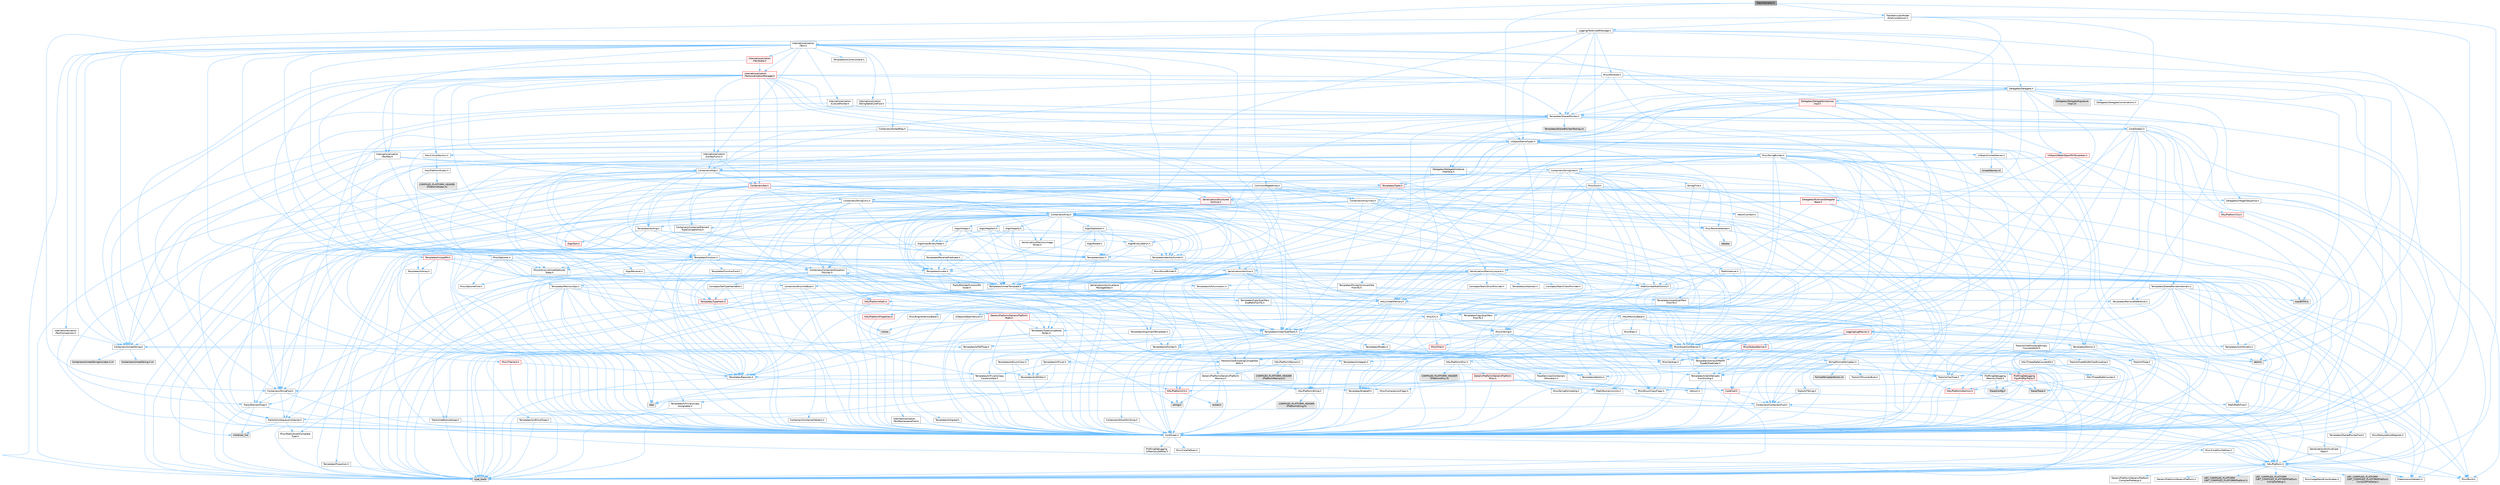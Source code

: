 digraph "StackSamples.h"
{
 // INTERACTIVE_SVG=YES
 // LATEX_PDF_SIZE
  bgcolor="transparent";
  edge [fontname=Helvetica,fontsize=10,labelfontname=Helvetica,labelfontsize=10];
  node [fontname=Helvetica,fontsize=10,shape=box,height=0.2,width=0.4];
  Node1 [id="Node000001",label="StackSamples.h",height=0.2,width=0.4,color="gray40", fillcolor="grey60", style="filled", fontcolor="black",tooltip=" "];
  Node1 -> Node2 [id="edge1_Node000001_Node000002",color="steelblue1",style="solid",tooltip=" "];
  Node2 [id="Node000002",label="Common/PagedArray.h",height=0.2,width=0.4,color="grey40", fillcolor="white", style="filled",URL="$d9/d7a/Developer_2TraceServices_2Public_2Common_2PagedArray_8h.html",tooltip=" "];
  Node2 -> Node3 [id="edge2_Node000002_Node000003",color="steelblue1",style="solid",tooltip=" "];
  Node3 [id="Node000003",label="TraceServices/Containers\l/Allocators.h",height=0.2,width=0.4,color="grey40", fillcolor="white", style="filled",URL="$db/db1/Allocators_8h.html",tooltip=" "];
  Node3 -> Node4 [id="edge3_Node000003_Node000004",color="steelblue1",style="solid",tooltip=" "];
  Node4 [id="Node000004",label="HAL/Platform.h",height=0.2,width=0.4,color="grey40", fillcolor="white", style="filled",URL="$d9/dd0/Platform_8h.html",tooltip=" "];
  Node4 -> Node5 [id="edge4_Node000004_Node000005",color="steelblue1",style="solid",tooltip=" "];
  Node5 [id="Node000005",label="Misc/Build.h",height=0.2,width=0.4,color="grey40", fillcolor="white", style="filled",URL="$d3/dbb/Build_8h.html",tooltip=" "];
  Node4 -> Node6 [id="edge5_Node000004_Node000006",color="steelblue1",style="solid",tooltip=" "];
  Node6 [id="Node000006",label="Misc/LargeWorldCoordinates.h",height=0.2,width=0.4,color="grey40", fillcolor="white", style="filled",URL="$d2/dcb/LargeWorldCoordinates_8h.html",tooltip=" "];
  Node4 -> Node7 [id="edge6_Node000004_Node000007",color="steelblue1",style="solid",tooltip=" "];
  Node7 [id="Node000007",label="type_traits",height=0.2,width=0.4,color="grey60", fillcolor="#E0E0E0", style="filled",tooltip=" "];
  Node4 -> Node8 [id="edge7_Node000004_Node000008",color="steelblue1",style="solid",tooltip=" "];
  Node8 [id="Node000008",label="PreprocessorHelpers.h",height=0.2,width=0.4,color="grey40", fillcolor="white", style="filled",URL="$db/ddb/PreprocessorHelpers_8h.html",tooltip=" "];
  Node4 -> Node9 [id="edge8_Node000004_Node000009",color="steelblue1",style="solid",tooltip=" "];
  Node9 [id="Node000009",label="UBT_COMPILED_PLATFORM\l/UBT_COMPILED_PLATFORMPlatform\lCompilerPreSetup.h",height=0.2,width=0.4,color="grey60", fillcolor="#E0E0E0", style="filled",tooltip=" "];
  Node4 -> Node10 [id="edge9_Node000004_Node000010",color="steelblue1",style="solid",tooltip=" "];
  Node10 [id="Node000010",label="GenericPlatform/GenericPlatform\lCompilerPreSetup.h",height=0.2,width=0.4,color="grey40", fillcolor="white", style="filled",URL="$d9/dc8/GenericPlatformCompilerPreSetup_8h.html",tooltip=" "];
  Node4 -> Node11 [id="edge10_Node000004_Node000011",color="steelblue1",style="solid",tooltip=" "];
  Node11 [id="Node000011",label="GenericPlatform/GenericPlatform.h",height=0.2,width=0.4,color="grey40", fillcolor="white", style="filled",URL="$d6/d84/GenericPlatform_8h.html",tooltip=" "];
  Node4 -> Node12 [id="edge11_Node000004_Node000012",color="steelblue1",style="solid",tooltip=" "];
  Node12 [id="Node000012",label="UBT_COMPILED_PLATFORM\l/UBT_COMPILED_PLATFORMPlatform.h",height=0.2,width=0.4,color="grey60", fillcolor="#E0E0E0", style="filled",tooltip=" "];
  Node4 -> Node13 [id="edge12_Node000004_Node000013",color="steelblue1",style="solid",tooltip=" "];
  Node13 [id="Node000013",label="UBT_COMPILED_PLATFORM\l/UBT_COMPILED_PLATFORMPlatform\lCompilerSetup.h",height=0.2,width=0.4,color="grey60", fillcolor="#E0E0E0", style="filled",tooltip=" "];
  Node3 -> Node14 [id="edge13_Node000003_Node000014",color="steelblue1",style="solid",tooltip=" "];
  Node14 [id="Node000014",label="Containers/StringFwd.h",height=0.2,width=0.4,color="grey40", fillcolor="white", style="filled",URL="$df/d37/StringFwd_8h.html",tooltip=" "];
  Node14 -> Node15 [id="edge14_Node000014_Node000015",color="steelblue1",style="solid",tooltip=" "];
  Node15 [id="Node000015",label="CoreTypes.h",height=0.2,width=0.4,color="grey40", fillcolor="white", style="filled",URL="$dc/dec/CoreTypes_8h.html",tooltip=" "];
  Node15 -> Node4 [id="edge15_Node000015_Node000004",color="steelblue1",style="solid",tooltip=" "];
  Node15 -> Node16 [id="edge16_Node000015_Node000016",color="steelblue1",style="solid",tooltip=" "];
  Node16 [id="Node000016",label="ProfilingDebugging\l/UMemoryDefines.h",height=0.2,width=0.4,color="grey40", fillcolor="white", style="filled",URL="$d2/da2/UMemoryDefines_8h.html",tooltip=" "];
  Node15 -> Node17 [id="edge17_Node000015_Node000017",color="steelblue1",style="solid",tooltip=" "];
  Node17 [id="Node000017",label="Misc/CoreMiscDefines.h",height=0.2,width=0.4,color="grey40", fillcolor="white", style="filled",URL="$da/d38/CoreMiscDefines_8h.html",tooltip=" "];
  Node17 -> Node4 [id="edge18_Node000017_Node000004",color="steelblue1",style="solid",tooltip=" "];
  Node17 -> Node8 [id="edge19_Node000017_Node000008",color="steelblue1",style="solid",tooltip=" "];
  Node15 -> Node18 [id="edge20_Node000015_Node000018",color="steelblue1",style="solid",tooltip=" "];
  Node18 [id="Node000018",label="Misc/CoreDefines.h",height=0.2,width=0.4,color="grey40", fillcolor="white", style="filled",URL="$d3/dd2/CoreDefines_8h.html",tooltip=" "];
  Node14 -> Node19 [id="edge21_Node000014_Node000019",color="steelblue1",style="solid",tooltip=" "];
  Node19 [id="Node000019",label="Traits/ElementType.h",height=0.2,width=0.4,color="grey40", fillcolor="white", style="filled",URL="$d5/d4f/ElementType_8h.html",tooltip=" "];
  Node19 -> Node4 [id="edge22_Node000019_Node000004",color="steelblue1",style="solid",tooltip=" "];
  Node19 -> Node20 [id="edge23_Node000019_Node000020",color="steelblue1",style="solid",tooltip=" "];
  Node20 [id="Node000020",label="initializer_list",height=0.2,width=0.4,color="grey60", fillcolor="#E0E0E0", style="filled",tooltip=" "];
  Node19 -> Node7 [id="edge24_Node000019_Node000007",color="steelblue1",style="solid",tooltip=" "];
  Node14 -> Node21 [id="edge25_Node000014_Node000021",color="steelblue1",style="solid",tooltip=" "];
  Node21 [id="Node000021",label="Traits/IsContiguousContainer.h",height=0.2,width=0.4,color="grey40", fillcolor="white", style="filled",URL="$d5/d3c/IsContiguousContainer_8h.html",tooltip=" "];
  Node21 -> Node15 [id="edge26_Node000021_Node000015",color="steelblue1",style="solid",tooltip=" "];
  Node21 -> Node22 [id="edge27_Node000021_Node000022",color="steelblue1",style="solid",tooltip=" "];
  Node22 [id="Node000022",label="Misc/StaticAssertComplete\lType.h",height=0.2,width=0.4,color="grey40", fillcolor="white", style="filled",URL="$d5/d4e/StaticAssertCompleteType_8h.html",tooltip=" "];
  Node21 -> Node20 [id="edge28_Node000021_Node000020",color="steelblue1",style="solid",tooltip=" "];
  Node2 -> Node23 [id="edge29_Node000002_Node000023",color="steelblue1",style="solid",tooltip=" "];
  Node23 [id="Node000023",label="Containers/Array.h",height=0.2,width=0.4,color="grey40", fillcolor="white", style="filled",URL="$df/dd0/Array_8h.html",tooltip=" "];
  Node23 -> Node15 [id="edge30_Node000023_Node000015",color="steelblue1",style="solid",tooltip=" "];
  Node23 -> Node24 [id="edge31_Node000023_Node000024",color="steelblue1",style="solid",tooltip=" "];
  Node24 [id="Node000024",label="Misc/AssertionMacros.h",height=0.2,width=0.4,color="grey40", fillcolor="white", style="filled",URL="$d0/dfa/AssertionMacros_8h.html",tooltip=" "];
  Node24 -> Node15 [id="edge32_Node000024_Node000015",color="steelblue1",style="solid",tooltip=" "];
  Node24 -> Node4 [id="edge33_Node000024_Node000004",color="steelblue1",style="solid",tooltip=" "];
  Node24 -> Node25 [id="edge34_Node000024_Node000025",color="steelblue1",style="solid",tooltip=" "];
  Node25 [id="Node000025",label="HAL/PlatformMisc.h",height=0.2,width=0.4,color="grey40", fillcolor="white", style="filled",URL="$d0/df5/PlatformMisc_8h.html",tooltip=" "];
  Node25 -> Node15 [id="edge35_Node000025_Node000015",color="steelblue1",style="solid",tooltip=" "];
  Node25 -> Node26 [id="edge36_Node000025_Node000026",color="steelblue1",style="solid",tooltip=" "];
  Node26 [id="Node000026",label="GenericPlatform/GenericPlatform\lMisc.h",height=0.2,width=0.4,color="red", fillcolor="#FFF0F0", style="filled",URL="$db/d9a/GenericPlatformMisc_8h.html",tooltip=" "];
  Node26 -> Node14 [id="edge37_Node000026_Node000014",color="steelblue1",style="solid",tooltip=" "];
  Node26 -> Node27 [id="edge38_Node000026_Node000027",color="steelblue1",style="solid",tooltip=" "];
  Node27 [id="Node000027",label="CoreFwd.h",height=0.2,width=0.4,color="red", fillcolor="#FFF0F0", style="filled",URL="$d1/d1e/CoreFwd_8h.html",tooltip=" "];
  Node27 -> Node15 [id="edge39_Node000027_Node000015",color="steelblue1",style="solid",tooltip=" "];
  Node27 -> Node28 [id="edge40_Node000027_Node000028",color="steelblue1",style="solid",tooltip=" "];
  Node28 [id="Node000028",label="Containers/ContainersFwd.h",height=0.2,width=0.4,color="grey40", fillcolor="white", style="filled",URL="$d4/d0a/ContainersFwd_8h.html",tooltip=" "];
  Node28 -> Node4 [id="edge41_Node000028_Node000004",color="steelblue1",style="solid",tooltip=" "];
  Node28 -> Node15 [id="edge42_Node000028_Node000015",color="steelblue1",style="solid",tooltip=" "];
  Node28 -> Node21 [id="edge43_Node000028_Node000021",color="steelblue1",style="solid",tooltip=" "];
  Node27 -> Node29 [id="edge44_Node000027_Node000029",color="steelblue1",style="solid",tooltip=" "];
  Node29 [id="Node000029",label="Math/MathFwd.h",height=0.2,width=0.4,color="grey40", fillcolor="white", style="filled",URL="$d2/d10/MathFwd_8h.html",tooltip=" "];
  Node29 -> Node4 [id="edge45_Node000029_Node000004",color="steelblue1",style="solid",tooltip=" "];
  Node26 -> Node15 [id="edge46_Node000026_Node000015",color="steelblue1",style="solid",tooltip=" "];
  Node26 -> Node32 [id="edge47_Node000026_Node000032",color="steelblue1",style="solid",tooltip=" "];
  Node32 [id="Node000032",label="HAL/PlatformCrt.h",height=0.2,width=0.4,color="red", fillcolor="#FFF0F0", style="filled",URL="$d8/d75/PlatformCrt_8h.html",tooltip=" "];
  Node32 -> Node33 [id="edge48_Node000032_Node000033",color="steelblue1",style="solid",tooltip=" "];
  Node33 [id="Node000033",label="new",height=0.2,width=0.4,color="grey60", fillcolor="#E0E0E0", style="filled",tooltip=" "];
  Node32 -> Node34 [id="edge49_Node000032_Node000034",color="steelblue1",style="solid",tooltip=" "];
  Node34 [id="Node000034",label="wchar.h",height=0.2,width=0.4,color="grey60", fillcolor="#E0E0E0", style="filled",tooltip=" "];
  Node32 -> Node41 [id="edge50_Node000032_Node000041",color="steelblue1",style="solid",tooltip=" "];
  Node41 [id="Node000041",label="string.h",height=0.2,width=0.4,color="grey60", fillcolor="#E0E0E0", style="filled",tooltip=" "];
  Node26 -> Node42 [id="edge51_Node000026_Node000042",color="steelblue1",style="solid",tooltip=" "];
  Node42 [id="Node000042",label="Math/NumericLimits.h",height=0.2,width=0.4,color="grey40", fillcolor="white", style="filled",URL="$df/d1b/NumericLimits_8h.html",tooltip=" "];
  Node42 -> Node15 [id="edge52_Node000042_Node000015",color="steelblue1",style="solid",tooltip=" "];
  Node26 -> Node43 [id="edge53_Node000026_Node000043",color="steelblue1",style="solid",tooltip=" "];
  Node43 [id="Node000043",label="Misc/CompressionFlags.h",height=0.2,width=0.4,color="grey40", fillcolor="white", style="filled",URL="$d9/d76/CompressionFlags_8h.html",tooltip=" "];
  Node26 -> Node44 [id="edge54_Node000026_Node000044",color="steelblue1",style="solid",tooltip=" "];
  Node44 [id="Node000044",label="Misc/EnumClassFlags.h",height=0.2,width=0.4,color="grey40", fillcolor="white", style="filled",URL="$d8/de7/EnumClassFlags_8h.html",tooltip=" "];
  Node25 -> Node47 [id="edge55_Node000025_Node000047",color="steelblue1",style="solid",tooltip=" "];
  Node47 [id="Node000047",label="COMPILED_PLATFORM_HEADER\l(PlatformMisc.h)",height=0.2,width=0.4,color="grey60", fillcolor="#E0E0E0", style="filled",tooltip=" "];
  Node25 -> Node48 [id="edge56_Node000025_Node000048",color="steelblue1",style="solid",tooltip=" "];
  Node48 [id="Node000048",label="ProfilingDebugging\l/CpuProfilerTrace.h",height=0.2,width=0.4,color="red", fillcolor="#FFF0F0", style="filled",URL="$da/dcb/CpuProfilerTrace_8h.html",tooltip=" "];
  Node48 -> Node15 [id="edge57_Node000048_Node000015",color="steelblue1",style="solid",tooltip=" "];
  Node48 -> Node28 [id="edge58_Node000048_Node000028",color="steelblue1",style="solid",tooltip=" "];
  Node48 -> Node49 [id="edge59_Node000048_Node000049",color="steelblue1",style="solid",tooltip=" "];
  Node49 [id="Node000049",label="HAL/PlatformAtomics.h",height=0.2,width=0.4,color="red", fillcolor="#FFF0F0", style="filled",URL="$d3/d36/PlatformAtomics_8h.html",tooltip=" "];
  Node49 -> Node15 [id="edge60_Node000049_Node000015",color="steelblue1",style="solid",tooltip=" "];
  Node48 -> Node8 [id="edge61_Node000048_Node000008",color="steelblue1",style="solid",tooltip=" "];
  Node48 -> Node5 [id="edge62_Node000048_Node000005",color="steelblue1",style="solid",tooltip=" "];
  Node48 -> Node52 [id="edge63_Node000048_Node000052",color="steelblue1",style="solid",tooltip=" "];
  Node52 [id="Node000052",label="Trace/Config.h",height=0.2,width=0.4,color="grey60", fillcolor="#E0E0E0", style="filled",tooltip=" "];
  Node48 -> Node55 [id="edge64_Node000048_Node000055",color="steelblue1",style="solid",tooltip=" "];
  Node55 [id="Node000055",label="Trace/Trace.h",height=0.2,width=0.4,color="grey60", fillcolor="#E0E0E0", style="filled",tooltip=" "];
  Node24 -> Node8 [id="edge65_Node000024_Node000008",color="steelblue1",style="solid",tooltip=" "];
  Node24 -> Node56 [id="edge66_Node000024_Node000056",color="steelblue1",style="solid",tooltip=" "];
  Node56 [id="Node000056",label="Templates/EnableIf.h",height=0.2,width=0.4,color="grey40", fillcolor="white", style="filled",URL="$d7/d60/EnableIf_8h.html",tooltip=" "];
  Node56 -> Node15 [id="edge67_Node000056_Node000015",color="steelblue1",style="solid",tooltip=" "];
  Node24 -> Node57 [id="edge68_Node000024_Node000057",color="steelblue1",style="solid",tooltip=" "];
  Node57 [id="Node000057",label="Templates/IsArrayOrRefOf\lTypeByPredicate.h",height=0.2,width=0.4,color="grey40", fillcolor="white", style="filled",URL="$d6/da1/IsArrayOrRefOfTypeByPredicate_8h.html",tooltip=" "];
  Node57 -> Node15 [id="edge69_Node000057_Node000015",color="steelblue1",style="solid",tooltip=" "];
  Node24 -> Node58 [id="edge70_Node000024_Node000058",color="steelblue1",style="solid",tooltip=" "];
  Node58 [id="Node000058",label="Templates/IsValidVariadic\lFunctionArg.h",height=0.2,width=0.4,color="grey40", fillcolor="white", style="filled",URL="$d0/dc8/IsValidVariadicFunctionArg_8h.html",tooltip=" "];
  Node58 -> Node15 [id="edge71_Node000058_Node000015",color="steelblue1",style="solid",tooltip=" "];
  Node58 -> Node59 [id="edge72_Node000058_Node000059",color="steelblue1",style="solid",tooltip=" "];
  Node59 [id="Node000059",label="IsEnum.h",height=0.2,width=0.4,color="grey40", fillcolor="white", style="filled",URL="$d4/de5/IsEnum_8h.html",tooltip=" "];
  Node58 -> Node7 [id="edge73_Node000058_Node000007",color="steelblue1",style="solid",tooltip=" "];
  Node24 -> Node60 [id="edge74_Node000024_Node000060",color="steelblue1",style="solid",tooltip=" "];
  Node60 [id="Node000060",label="Traits/IsCharEncodingCompatible\lWith.h",height=0.2,width=0.4,color="grey40", fillcolor="white", style="filled",URL="$df/dd1/IsCharEncodingCompatibleWith_8h.html",tooltip=" "];
  Node60 -> Node7 [id="edge75_Node000060_Node000007",color="steelblue1",style="solid",tooltip=" "];
  Node60 -> Node61 [id="edge76_Node000060_Node000061",color="steelblue1",style="solid",tooltip=" "];
  Node61 [id="Node000061",label="Traits/IsCharType.h",height=0.2,width=0.4,color="grey40", fillcolor="white", style="filled",URL="$db/d51/IsCharType_8h.html",tooltip=" "];
  Node61 -> Node15 [id="edge77_Node000061_Node000015",color="steelblue1",style="solid",tooltip=" "];
  Node24 -> Node62 [id="edge78_Node000024_Node000062",color="steelblue1",style="solid",tooltip=" "];
  Node62 [id="Node000062",label="Misc/VarArgs.h",height=0.2,width=0.4,color="grey40", fillcolor="white", style="filled",URL="$d5/d6f/VarArgs_8h.html",tooltip=" "];
  Node62 -> Node15 [id="edge79_Node000062_Node000015",color="steelblue1",style="solid",tooltip=" "];
  Node24 -> Node63 [id="edge80_Node000024_Node000063",color="steelblue1",style="solid",tooltip=" "];
  Node63 [id="Node000063",label="String/FormatStringSan.h",height=0.2,width=0.4,color="grey40", fillcolor="white", style="filled",URL="$d3/d8b/FormatStringSan_8h.html",tooltip=" "];
  Node63 -> Node7 [id="edge81_Node000063_Node000007",color="steelblue1",style="solid",tooltip=" "];
  Node63 -> Node15 [id="edge82_Node000063_Node000015",color="steelblue1",style="solid",tooltip=" "];
  Node63 -> Node64 [id="edge83_Node000063_Node000064",color="steelblue1",style="solid",tooltip=" "];
  Node64 [id="Node000064",label="Templates/Requires.h",height=0.2,width=0.4,color="grey40", fillcolor="white", style="filled",URL="$dc/d96/Requires_8h.html",tooltip=" "];
  Node64 -> Node56 [id="edge84_Node000064_Node000056",color="steelblue1",style="solid",tooltip=" "];
  Node64 -> Node7 [id="edge85_Node000064_Node000007",color="steelblue1",style="solid",tooltip=" "];
  Node63 -> Node65 [id="edge86_Node000063_Node000065",color="steelblue1",style="solid",tooltip=" "];
  Node65 [id="Node000065",label="Templates/Identity.h",height=0.2,width=0.4,color="grey40", fillcolor="white", style="filled",URL="$d0/dd5/Identity_8h.html",tooltip=" "];
  Node63 -> Node58 [id="edge87_Node000063_Node000058",color="steelblue1",style="solid",tooltip=" "];
  Node63 -> Node61 [id="edge88_Node000063_Node000061",color="steelblue1",style="solid",tooltip=" "];
  Node63 -> Node66 [id="edge89_Node000063_Node000066",color="steelblue1",style="solid",tooltip=" "];
  Node66 [id="Node000066",label="Traits/IsTEnumAsByte.h",height=0.2,width=0.4,color="grey40", fillcolor="white", style="filled",URL="$d1/de6/IsTEnumAsByte_8h.html",tooltip=" "];
  Node63 -> Node67 [id="edge90_Node000063_Node000067",color="steelblue1",style="solid",tooltip=" "];
  Node67 [id="Node000067",label="Traits/IsTString.h",height=0.2,width=0.4,color="grey40", fillcolor="white", style="filled",URL="$d0/df8/IsTString_8h.html",tooltip=" "];
  Node67 -> Node28 [id="edge91_Node000067_Node000028",color="steelblue1",style="solid",tooltip=" "];
  Node63 -> Node28 [id="edge92_Node000063_Node000028",color="steelblue1",style="solid",tooltip=" "];
  Node63 -> Node68 [id="edge93_Node000063_Node000068",color="steelblue1",style="solid",tooltip=" "];
  Node68 [id="Node000068",label="FormatStringSanErrors.inl",height=0.2,width=0.4,color="grey60", fillcolor="#E0E0E0", style="filled",tooltip=" "];
  Node24 -> Node69 [id="edge94_Node000024_Node000069",color="steelblue1",style="solid",tooltip=" "];
  Node69 [id="Node000069",label="atomic",height=0.2,width=0.4,color="grey60", fillcolor="#E0E0E0", style="filled",tooltip=" "];
  Node23 -> Node70 [id="edge95_Node000023_Node000070",color="steelblue1",style="solid",tooltip=" "];
  Node70 [id="Node000070",label="Misc/IntrusiveUnsetOptional\lState.h",height=0.2,width=0.4,color="grey40", fillcolor="white", style="filled",URL="$d2/d0a/IntrusiveUnsetOptionalState_8h.html",tooltip=" "];
  Node70 -> Node71 [id="edge96_Node000070_Node000071",color="steelblue1",style="solid",tooltip=" "];
  Node71 [id="Node000071",label="Misc/OptionalFwd.h",height=0.2,width=0.4,color="grey40", fillcolor="white", style="filled",URL="$dc/d50/OptionalFwd_8h.html",tooltip=" "];
  Node23 -> Node72 [id="edge97_Node000023_Node000072",color="steelblue1",style="solid",tooltip=" "];
  Node72 [id="Node000072",label="Misc/ReverseIterate.h",height=0.2,width=0.4,color="grey40", fillcolor="white", style="filled",URL="$db/de3/ReverseIterate_8h.html",tooltip=" "];
  Node72 -> Node4 [id="edge98_Node000072_Node000004",color="steelblue1",style="solid",tooltip=" "];
  Node72 -> Node73 [id="edge99_Node000072_Node000073",color="steelblue1",style="solid",tooltip=" "];
  Node73 [id="Node000073",label="iterator",height=0.2,width=0.4,color="grey60", fillcolor="#E0E0E0", style="filled",tooltip=" "];
  Node23 -> Node74 [id="edge100_Node000023_Node000074",color="steelblue1",style="solid",tooltip=" "];
  Node74 [id="Node000074",label="HAL/UnrealMemory.h",height=0.2,width=0.4,color="grey40", fillcolor="white", style="filled",URL="$d9/d96/UnrealMemory_8h.html",tooltip=" "];
  Node74 -> Node15 [id="edge101_Node000074_Node000015",color="steelblue1",style="solid",tooltip=" "];
  Node74 -> Node75 [id="edge102_Node000074_Node000075",color="steelblue1",style="solid",tooltip=" "];
  Node75 [id="Node000075",label="GenericPlatform/GenericPlatform\lMemory.h",height=0.2,width=0.4,color="grey40", fillcolor="white", style="filled",URL="$dd/d22/GenericPlatformMemory_8h.html",tooltip=" "];
  Node75 -> Node27 [id="edge103_Node000075_Node000027",color="steelblue1",style="solid",tooltip=" "];
  Node75 -> Node15 [id="edge104_Node000075_Node000015",color="steelblue1",style="solid",tooltip=" "];
  Node75 -> Node76 [id="edge105_Node000075_Node000076",color="steelblue1",style="solid",tooltip=" "];
  Node76 [id="Node000076",label="HAL/PlatformString.h",height=0.2,width=0.4,color="grey40", fillcolor="white", style="filled",URL="$db/db5/PlatformString_8h.html",tooltip=" "];
  Node76 -> Node15 [id="edge106_Node000076_Node000015",color="steelblue1",style="solid",tooltip=" "];
  Node76 -> Node77 [id="edge107_Node000076_Node000077",color="steelblue1",style="solid",tooltip=" "];
  Node77 [id="Node000077",label="COMPILED_PLATFORM_HEADER\l(PlatformString.h)",height=0.2,width=0.4,color="grey60", fillcolor="#E0E0E0", style="filled",tooltip=" "];
  Node75 -> Node41 [id="edge108_Node000075_Node000041",color="steelblue1",style="solid",tooltip=" "];
  Node75 -> Node34 [id="edge109_Node000075_Node000034",color="steelblue1",style="solid",tooltip=" "];
  Node74 -> Node78 [id="edge110_Node000074_Node000078",color="steelblue1",style="solid",tooltip=" "];
  Node78 [id="Node000078",label="HAL/MemoryBase.h",height=0.2,width=0.4,color="grey40", fillcolor="white", style="filled",URL="$d6/d9f/MemoryBase_8h.html",tooltip=" "];
  Node78 -> Node15 [id="edge111_Node000078_Node000015",color="steelblue1",style="solid",tooltip=" "];
  Node78 -> Node49 [id="edge112_Node000078_Node000049",color="steelblue1",style="solid",tooltip=" "];
  Node78 -> Node32 [id="edge113_Node000078_Node000032",color="steelblue1",style="solid",tooltip=" "];
  Node78 -> Node79 [id="edge114_Node000078_Node000079",color="steelblue1",style="solid",tooltip=" "];
  Node79 [id="Node000079",label="Misc/Exec.h",height=0.2,width=0.4,color="grey40", fillcolor="white", style="filled",URL="$de/ddb/Exec_8h.html",tooltip=" "];
  Node79 -> Node15 [id="edge115_Node000079_Node000015",color="steelblue1",style="solid",tooltip=" "];
  Node79 -> Node24 [id="edge116_Node000079_Node000024",color="steelblue1",style="solid",tooltip=" "];
  Node78 -> Node80 [id="edge117_Node000078_Node000080",color="steelblue1",style="solid",tooltip=" "];
  Node80 [id="Node000080",label="Misc/OutputDevice.h",height=0.2,width=0.4,color="red", fillcolor="#FFF0F0", style="filled",URL="$d7/d32/OutputDevice_8h.html",tooltip=" "];
  Node80 -> Node27 [id="edge118_Node000080_Node000027",color="steelblue1",style="solid",tooltip=" "];
  Node80 -> Node15 [id="edge119_Node000080_Node000015",color="steelblue1",style="solid",tooltip=" "];
  Node80 -> Node62 [id="edge120_Node000080_Node000062",color="steelblue1",style="solid",tooltip=" "];
  Node80 -> Node57 [id="edge121_Node000080_Node000057",color="steelblue1",style="solid",tooltip=" "];
  Node80 -> Node58 [id="edge122_Node000080_Node000058",color="steelblue1",style="solid",tooltip=" "];
  Node80 -> Node60 [id="edge123_Node000080_Node000060",color="steelblue1",style="solid",tooltip=" "];
  Node78 -> Node82 [id="edge124_Node000078_Node000082",color="steelblue1",style="solid",tooltip=" "];
  Node82 [id="Node000082",label="Templates/Atomic.h",height=0.2,width=0.4,color="grey40", fillcolor="white", style="filled",URL="$d3/d91/Atomic_8h.html",tooltip=" "];
  Node82 -> Node83 [id="edge125_Node000082_Node000083",color="steelblue1",style="solid",tooltip=" "];
  Node83 [id="Node000083",label="HAL/ThreadSafeCounter.h",height=0.2,width=0.4,color="grey40", fillcolor="white", style="filled",URL="$dc/dc9/ThreadSafeCounter_8h.html",tooltip=" "];
  Node83 -> Node15 [id="edge126_Node000083_Node000015",color="steelblue1",style="solid",tooltip=" "];
  Node83 -> Node49 [id="edge127_Node000083_Node000049",color="steelblue1",style="solid",tooltip=" "];
  Node82 -> Node84 [id="edge128_Node000082_Node000084",color="steelblue1",style="solid",tooltip=" "];
  Node84 [id="Node000084",label="HAL/ThreadSafeCounter64.h",height=0.2,width=0.4,color="grey40", fillcolor="white", style="filled",URL="$d0/d12/ThreadSafeCounter64_8h.html",tooltip=" "];
  Node84 -> Node15 [id="edge129_Node000084_Node000015",color="steelblue1",style="solid",tooltip=" "];
  Node84 -> Node83 [id="edge130_Node000084_Node000083",color="steelblue1",style="solid",tooltip=" "];
  Node82 -> Node85 [id="edge131_Node000082_Node000085",color="steelblue1",style="solid",tooltip=" "];
  Node85 [id="Node000085",label="Templates/IsIntegral.h",height=0.2,width=0.4,color="grey40", fillcolor="white", style="filled",URL="$da/d64/IsIntegral_8h.html",tooltip=" "];
  Node85 -> Node15 [id="edge132_Node000085_Node000015",color="steelblue1",style="solid",tooltip=" "];
  Node82 -> Node86 [id="edge133_Node000082_Node000086",color="steelblue1",style="solid",tooltip=" "];
  Node86 [id="Node000086",label="Templates/IsTrivial.h",height=0.2,width=0.4,color="grey40", fillcolor="white", style="filled",URL="$da/d4c/IsTrivial_8h.html",tooltip=" "];
  Node86 -> Node87 [id="edge134_Node000086_Node000087",color="steelblue1",style="solid",tooltip=" "];
  Node87 [id="Node000087",label="Templates/AndOrNot.h",height=0.2,width=0.4,color="grey40", fillcolor="white", style="filled",URL="$db/d0a/AndOrNot_8h.html",tooltip=" "];
  Node87 -> Node15 [id="edge135_Node000087_Node000015",color="steelblue1",style="solid",tooltip=" "];
  Node86 -> Node88 [id="edge136_Node000086_Node000088",color="steelblue1",style="solid",tooltip=" "];
  Node88 [id="Node000088",label="Templates/IsTriviallyCopy\lConstructible.h",height=0.2,width=0.4,color="grey40", fillcolor="white", style="filled",URL="$d3/d78/IsTriviallyCopyConstructible_8h.html",tooltip=" "];
  Node88 -> Node15 [id="edge137_Node000088_Node000015",color="steelblue1",style="solid",tooltip=" "];
  Node88 -> Node7 [id="edge138_Node000088_Node000007",color="steelblue1",style="solid",tooltip=" "];
  Node86 -> Node89 [id="edge139_Node000086_Node000089",color="steelblue1",style="solid",tooltip=" "];
  Node89 [id="Node000089",label="Templates/IsTriviallyCopy\lAssignable.h",height=0.2,width=0.4,color="grey40", fillcolor="white", style="filled",URL="$d2/df2/IsTriviallyCopyAssignable_8h.html",tooltip=" "];
  Node89 -> Node15 [id="edge140_Node000089_Node000015",color="steelblue1",style="solid",tooltip=" "];
  Node89 -> Node7 [id="edge141_Node000089_Node000007",color="steelblue1",style="solid",tooltip=" "];
  Node86 -> Node7 [id="edge142_Node000086_Node000007",color="steelblue1",style="solid",tooltip=" "];
  Node82 -> Node90 [id="edge143_Node000082_Node000090",color="steelblue1",style="solid",tooltip=" "];
  Node90 [id="Node000090",label="Traits/IntType.h",height=0.2,width=0.4,color="grey40", fillcolor="white", style="filled",URL="$d7/deb/IntType_8h.html",tooltip=" "];
  Node90 -> Node4 [id="edge144_Node000090_Node000004",color="steelblue1",style="solid",tooltip=" "];
  Node82 -> Node69 [id="edge145_Node000082_Node000069",color="steelblue1",style="solid",tooltip=" "];
  Node74 -> Node91 [id="edge146_Node000074_Node000091",color="steelblue1",style="solid",tooltip=" "];
  Node91 [id="Node000091",label="HAL/PlatformMemory.h",height=0.2,width=0.4,color="grey40", fillcolor="white", style="filled",URL="$de/d68/PlatformMemory_8h.html",tooltip=" "];
  Node91 -> Node15 [id="edge147_Node000091_Node000015",color="steelblue1",style="solid",tooltip=" "];
  Node91 -> Node75 [id="edge148_Node000091_Node000075",color="steelblue1",style="solid",tooltip=" "];
  Node91 -> Node92 [id="edge149_Node000091_Node000092",color="steelblue1",style="solid",tooltip=" "];
  Node92 [id="Node000092",label="COMPILED_PLATFORM_HEADER\l(PlatformMemory.h)",height=0.2,width=0.4,color="grey60", fillcolor="#E0E0E0", style="filled",tooltip=" "];
  Node74 -> Node93 [id="edge150_Node000074_Node000093",color="steelblue1",style="solid",tooltip=" "];
  Node93 [id="Node000093",label="ProfilingDebugging\l/MemoryTrace.h",height=0.2,width=0.4,color="grey40", fillcolor="white", style="filled",URL="$da/dd7/MemoryTrace_8h.html",tooltip=" "];
  Node93 -> Node4 [id="edge151_Node000093_Node000004",color="steelblue1",style="solid",tooltip=" "];
  Node93 -> Node44 [id="edge152_Node000093_Node000044",color="steelblue1",style="solid",tooltip=" "];
  Node93 -> Node52 [id="edge153_Node000093_Node000052",color="steelblue1",style="solid",tooltip=" "];
  Node93 -> Node55 [id="edge154_Node000093_Node000055",color="steelblue1",style="solid",tooltip=" "];
  Node74 -> Node94 [id="edge155_Node000074_Node000094",color="steelblue1",style="solid",tooltip=" "];
  Node94 [id="Node000094",label="Templates/IsPointer.h",height=0.2,width=0.4,color="grey40", fillcolor="white", style="filled",URL="$d7/d05/IsPointer_8h.html",tooltip=" "];
  Node94 -> Node15 [id="edge156_Node000094_Node000015",color="steelblue1",style="solid",tooltip=" "];
  Node23 -> Node95 [id="edge157_Node000023_Node000095",color="steelblue1",style="solid",tooltip=" "];
  Node95 [id="Node000095",label="Templates/UnrealTypeTraits.h",height=0.2,width=0.4,color="grey40", fillcolor="white", style="filled",URL="$d2/d2d/UnrealTypeTraits_8h.html",tooltip=" "];
  Node95 -> Node15 [id="edge158_Node000095_Node000015",color="steelblue1",style="solid",tooltip=" "];
  Node95 -> Node94 [id="edge159_Node000095_Node000094",color="steelblue1",style="solid",tooltip=" "];
  Node95 -> Node24 [id="edge160_Node000095_Node000024",color="steelblue1",style="solid",tooltip=" "];
  Node95 -> Node87 [id="edge161_Node000095_Node000087",color="steelblue1",style="solid",tooltip=" "];
  Node95 -> Node56 [id="edge162_Node000095_Node000056",color="steelblue1",style="solid",tooltip=" "];
  Node95 -> Node96 [id="edge163_Node000095_Node000096",color="steelblue1",style="solid",tooltip=" "];
  Node96 [id="Node000096",label="Templates/IsArithmetic.h",height=0.2,width=0.4,color="grey40", fillcolor="white", style="filled",URL="$d2/d5d/IsArithmetic_8h.html",tooltip=" "];
  Node96 -> Node15 [id="edge164_Node000096_Node000015",color="steelblue1",style="solid",tooltip=" "];
  Node95 -> Node59 [id="edge165_Node000095_Node000059",color="steelblue1",style="solid",tooltip=" "];
  Node95 -> Node97 [id="edge166_Node000095_Node000097",color="steelblue1",style="solid",tooltip=" "];
  Node97 [id="Node000097",label="Templates/Models.h",height=0.2,width=0.4,color="grey40", fillcolor="white", style="filled",URL="$d3/d0c/Models_8h.html",tooltip=" "];
  Node97 -> Node65 [id="edge167_Node000097_Node000065",color="steelblue1",style="solid",tooltip=" "];
  Node95 -> Node98 [id="edge168_Node000095_Node000098",color="steelblue1",style="solid",tooltip=" "];
  Node98 [id="Node000098",label="Templates/IsPODType.h",height=0.2,width=0.4,color="grey40", fillcolor="white", style="filled",URL="$d7/db1/IsPODType_8h.html",tooltip=" "];
  Node98 -> Node15 [id="edge169_Node000098_Node000015",color="steelblue1",style="solid",tooltip=" "];
  Node95 -> Node99 [id="edge170_Node000095_Node000099",color="steelblue1",style="solid",tooltip=" "];
  Node99 [id="Node000099",label="Templates/IsUECoreType.h",height=0.2,width=0.4,color="grey40", fillcolor="white", style="filled",URL="$d1/db8/IsUECoreType_8h.html",tooltip=" "];
  Node99 -> Node15 [id="edge171_Node000099_Node000015",color="steelblue1",style="solid",tooltip=" "];
  Node99 -> Node7 [id="edge172_Node000099_Node000007",color="steelblue1",style="solid",tooltip=" "];
  Node95 -> Node88 [id="edge173_Node000095_Node000088",color="steelblue1",style="solid",tooltip=" "];
  Node23 -> Node100 [id="edge174_Node000023_Node000100",color="steelblue1",style="solid",tooltip=" "];
  Node100 [id="Node000100",label="Templates/UnrealTemplate.h",height=0.2,width=0.4,color="grey40", fillcolor="white", style="filled",URL="$d4/d24/UnrealTemplate_8h.html",tooltip=" "];
  Node100 -> Node15 [id="edge175_Node000100_Node000015",color="steelblue1",style="solid",tooltip=" "];
  Node100 -> Node94 [id="edge176_Node000100_Node000094",color="steelblue1",style="solid",tooltip=" "];
  Node100 -> Node74 [id="edge177_Node000100_Node000074",color="steelblue1",style="solid",tooltip=" "];
  Node100 -> Node101 [id="edge178_Node000100_Node000101",color="steelblue1",style="solid",tooltip=" "];
  Node101 [id="Node000101",label="Templates/CopyQualifiers\lAndRefsFromTo.h",height=0.2,width=0.4,color="grey40", fillcolor="white", style="filled",URL="$d3/db3/CopyQualifiersAndRefsFromTo_8h.html",tooltip=" "];
  Node101 -> Node102 [id="edge179_Node000101_Node000102",color="steelblue1",style="solid",tooltip=" "];
  Node102 [id="Node000102",label="Templates/CopyQualifiers\lFromTo.h",height=0.2,width=0.4,color="grey40", fillcolor="white", style="filled",URL="$d5/db4/CopyQualifiersFromTo_8h.html",tooltip=" "];
  Node100 -> Node95 [id="edge180_Node000100_Node000095",color="steelblue1",style="solid",tooltip=" "];
  Node100 -> Node103 [id="edge181_Node000100_Node000103",color="steelblue1",style="solid",tooltip=" "];
  Node103 [id="Node000103",label="Templates/RemoveReference.h",height=0.2,width=0.4,color="grey40", fillcolor="white", style="filled",URL="$da/dbe/RemoveReference_8h.html",tooltip=" "];
  Node103 -> Node15 [id="edge182_Node000103_Node000015",color="steelblue1",style="solid",tooltip=" "];
  Node100 -> Node64 [id="edge183_Node000100_Node000064",color="steelblue1",style="solid",tooltip=" "];
  Node100 -> Node104 [id="edge184_Node000100_Node000104",color="steelblue1",style="solid",tooltip=" "];
  Node104 [id="Node000104",label="Templates/TypeCompatible\lBytes.h",height=0.2,width=0.4,color="grey40", fillcolor="white", style="filled",URL="$df/d0a/TypeCompatibleBytes_8h.html",tooltip=" "];
  Node104 -> Node15 [id="edge185_Node000104_Node000015",color="steelblue1",style="solid",tooltip=" "];
  Node104 -> Node41 [id="edge186_Node000104_Node000041",color="steelblue1",style="solid",tooltip=" "];
  Node104 -> Node33 [id="edge187_Node000104_Node000033",color="steelblue1",style="solid",tooltip=" "];
  Node104 -> Node7 [id="edge188_Node000104_Node000007",color="steelblue1",style="solid",tooltip=" "];
  Node100 -> Node65 [id="edge189_Node000100_Node000065",color="steelblue1",style="solid",tooltip=" "];
  Node100 -> Node21 [id="edge190_Node000100_Node000021",color="steelblue1",style="solid",tooltip=" "];
  Node100 -> Node105 [id="edge191_Node000100_Node000105",color="steelblue1",style="solid",tooltip=" "];
  Node105 [id="Node000105",label="Traits/UseBitwiseSwap.h",height=0.2,width=0.4,color="grey40", fillcolor="white", style="filled",URL="$db/df3/UseBitwiseSwap_8h.html",tooltip=" "];
  Node105 -> Node15 [id="edge192_Node000105_Node000015",color="steelblue1",style="solid",tooltip=" "];
  Node105 -> Node7 [id="edge193_Node000105_Node000007",color="steelblue1",style="solid",tooltip=" "];
  Node100 -> Node7 [id="edge194_Node000100_Node000007",color="steelblue1",style="solid",tooltip=" "];
  Node23 -> Node106 [id="edge195_Node000023_Node000106",color="steelblue1",style="solid",tooltip=" "];
  Node106 [id="Node000106",label="Containers/AllowShrinking.h",height=0.2,width=0.4,color="grey40", fillcolor="white", style="filled",URL="$d7/d1a/AllowShrinking_8h.html",tooltip=" "];
  Node106 -> Node15 [id="edge196_Node000106_Node000015",color="steelblue1",style="solid",tooltip=" "];
  Node23 -> Node107 [id="edge197_Node000023_Node000107",color="steelblue1",style="solid",tooltip=" "];
  Node107 [id="Node000107",label="Containers/ContainerAllocation\lPolicies.h",height=0.2,width=0.4,color="grey40", fillcolor="white", style="filled",URL="$d7/dff/ContainerAllocationPolicies_8h.html",tooltip=" "];
  Node107 -> Node15 [id="edge198_Node000107_Node000015",color="steelblue1",style="solid",tooltip=" "];
  Node107 -> Node108 [id="edge199_Node000107_Node000108",color="steelblue1",style="solid",tooltip=" "];
  Node108 [id="Node000108",label="Containers/ContainerHelpers.h",height=0.2,width=0.4,color="grey40", fillcolor="white", style="filled",URL="$d7/d33/ContainerHelpers_8h.html",tooltip=" "];
  Node108 -> Node15 [id="edge200_Node000108_Node000015",color="steelblue1",style="solid",tooltip=" "];
  Node107 -> Node107 [id="edge201_Node000107_Node000107",color="steelblue1",style="solid",tooltip=" "];
  Node107 -> Node109 [id="edge202_Node000107_Node000109",color="steelblue1",style="solid",tooltip=" "];
  Node109 [id="Node000109",label="HAL/PlatformMath.h",height=0.2,width=0.4,color="red", fillcolor="#FFF0F0", style="filled",URL="$dc/d53/PlatformMath_8h.html",tooltip=" "];
  Node109 -> Node15 [id="edge203_Node000109_Node000015",color="steelblue1",style="solid",tooltip=" "];
  Node109 -> Node110 [id="edge204_Node000109_Node000110",color="steelblue1",style="solid",tooltip=" "];
  Node110 [id="Node000110",label="GenericPlatform/GenericPlatform\lMath.h",height=0.2,width=0.4,color="red", fillcolor="#FFF0F0", style="filled",URL="$d5/d79/GenericPlatformMath_8h.html",tooltip=" "];
  Node110 -> Node15 [id="edge205_Node000110_Node000015",color="steelblue1",style="solid",tooltip=" "];
  Node110 -> Node28 [id="edge206_Node000110_Node000028",color="steelblue1",style="solid",tooltip=" "];
  Node110 -> Node32 [id="edge207_Node000110_Node000032",color="steelblue1",style="solid",tooltip=" "];
  Node110 -> Node87 [id="edge208_Node000110_Node000087",color="steelblue1",style="solid",tooltip=" "];
  Node110 -> Node95 [id="edge209_Node000110_Node000095",color="steelblue1",style="solid",tooltip=" "];
  Node110 -> Node64 [id="edge210_Node000110_Node000064",color="steelblue1",style="solid",tooltip=" "];
  Node110 -> Node104 [id="edge211_Node000110_Node000104",color="steelblue1",style="solid",tooltip=" "];
  Node110 -> Node115 [id="edge212_Node000110_Node000115",color="steelblue1",style="solid",tooltip=" "];
  Node115 [id="Node000115",label="limits",height=0.2,width=0.4,color="grey60", fillcolor="#E0E0E0", style="filled",tooltip=" "];
  Node110 -> Node7 [id="edge213_Node000110_Node000007",color="steelblue1",style="solid",tooltip=" "];
  Node107 -> Node74 [id="edge214_Node000107_Node000074",color="steelblue1",style="solid",tooltip=" "];
  Node107 -> Node42 [id="edge215_Node000107_Node000042",color="steelblue1",style="solid",tooltip=" "];
  Node107 -> Node24 [id="edge216_Node000107_Node000024",color="steelblue1",style="solid",tooltip=" "];
  Node107 -> Node117 [id="edge217_Node000107_Node000117",color="steelblue1",style="solid",tooltip=" "];
  Node117 [id="Node000117",label="Templates/IsPolymorphic.h",height=0.2,width=0.4,color="grey40", fillcolor="white", style="filled",URL="$dc/d20/IsPolymorphic_8h.html",tooltip=" "];
  Node107 -> Node118 [id="edge218_Node000107_Node000118",color="steelblue1",style="solid",tooltip=" "];
  Node118 [id="Node000118",label="Templates/MemoryOps.h",height=0.2,width=0.4,color="grey40", fillcolor="white", style="filled",URL="$db/dea/MemoryOps_8h.html",tooltip=" "];
  Node118 -> Node15 [id="edge219_Node000118_Node000015",color="steelblue1",style="solid",tooltip=" "];
  Node118 -> Node74 [id="edge220_Node000118_Node000074",color="steelblue1",style="solid",tooltip=" "];
  Node118 -> Node89 [id="edge221_Node000118_Node000089",color="steelblue1",style="solid",tooltip=" "];
  Node118 -> Node88 [id="edge222_Node000118_Node000088",color="steelblue1",style="solid",tooltip=" "];
  Node118 -> Node64 [id="edge223_Node000118_Node000064",color="steelblue1",style="solid",tooltip=" "];
  Node118 -> Node95 [id="edge224_Node000118_Node000095",color="steelblue1",style="solid",tooltip=" "];
  Node118 -> Node105 [id="edge225_Node000118_Node000105",color="steelblue1",style="solid",tooltip=" "];
  Node118 -> Node33 [id="edge226_Node000118_Node000033",color="steelblue1",style="solid",tooltip=" "];
  Node118 -> Node7 [id="edge227_Node000118_Node000007",color="steelblue1",style="solid",tooltip=" "];
  Node107 -> Node104 [id="edge228_Node000107_Node000104",color="steelblue1",style="solid",tooltip=" "];
  Node107 -> Node7 [id="edge229_Node000107_Node000007",color="steelblue1",style="solid",tooltip=" "];
  Node23 -> Node119 [id="edge230_Node000023_Node000119",color="steelblue1",style="solid",tooltip=" "];
  Node119 [id="Node000119",label="Containers/ContainerElement\lTypeCompatibility.h",height=0.2,width=0.4,color="grey40", fillcolor="white", style="filled",URL="$df/ddf/ContainerElementTypeCompatibility_8h.html",tooltip=" "];
  Node119 -> Node15 [id="edge231_Node000119_Node000015",color="steelblue1",style="solid",tooltip=" "];
  Node119 -> Node95 [id="edge232_Node000119_Node000095",color="steelblue1",style="solid",tooltip=" "];
  Node23 -> Node120 [id="edge233_Node000023_Node000120",color="steelblue1",style="solid",tooltip=" "];
  Node120 [id="Node000120",label="Serialization/Archive.h",height=0.2,width=0.4,color="grey40", fillcolor="white", style="filled",URL="$d7/d3b/Archive_8h.html",tooltip=" "];
  Node120 -> Node27 [id="edge234_Node000120_Node000027",color="steelblue1",style="solid",tooltip=" "];
  Node120 -> Node15 [id="edge235_Node000120_Node000015",color="steelblue1",style="solid",tooltip=" "];
  Node120 -> Node121 [id="edge236_Node000120_Node000121",color="steelblue1",style="solid",tooltip=" "];
  Node121 [id="Node000121",label="HAL/PlatformProperties.h",height=0.2,width=0.4,color="red", fillcolor="#FFF0F0", style="filled",URL="$d9/db0/PlatformProperties_8h.html",tooltip=" "];
  Node121 -> Node15 [id="edge237_Node000121_Node000015",color="steelblue1",style="solid",tooltip=" "];
  Node120 -> Node124 [id="edge238_Node000120_Node000124",color="steelblue1",style="solid",tooltip=" "];
  Node124 [id="Node000124",label="Internationalization\l/TextNamespaceFwd.h",height=0.2,width=0.4,color="grey40", fillcolor="white", style="filled",URL="$d8/d97/TextNamespaceFwd_8h.html",tooltip=" "];
  Node124 -> Node15 [id="edge239_Node000124_Node000015",color="steelblue1",style="solid",tooltip=" "];
  Node120 -> Node29 [id="edge240_Node000120_Node000029",color="steelblue1",style="solid",tooltip=" "];
  Node120 -> Node24 [id="edge241_Node000120_Node000024",color="steelblue1",style="solid",tooltip=" "];
  Node120 -> Node5 [id="edge242_Node000120_Node000005",color="steelblue1",style="solid",tooltip=" "];
  Node120 -> Node43 [id="edge243_Node000120_Node000043",color="steelblue1",style="solid",tooltip=" "];
  Node120 -> Node125 [id="edge244_Node000120_Node000125",color="steelblue1",style="solid",tooltip=" "];
  Node125 [id="Node000125",label="Misc/EngineVersionBase.h",height=0.2,width=0.4,color="grey40", fillcolor="white", style="filled",URL="$d5/d2b/EngineVersionBase_8h.html",tooltip=" "];
  Node125 -> Node15 [id="edge245_Node000125_Node000015",color="steelblue1",style="solid",tooltip=" "];
  Node120 -> Node62 [id="edge246_Node000120_Node000062",color="steelblue1",style="solid",tooltip=" "];
  Node120 -> Node126 [id="edge247_Node000120_Node000126",color="steelblue1",style="solid",tooltip=" "];
  Node126 [id="Node000126",label="Serialization/ArchiveCook\lData.h",height=0.2,width=0.4,color="grey40", fillcolor="white", style="filled",URL="$dc/db6/ArchiveCookData_8h.html",tooltip=" "];
  Node126 -> Node4 [id="edge248_Node000126_Node000004",color="steelblue1",style="solid",tooltip=" "];
  Node120 -> Node127 [id="edge249_Node000120_Node000127",color="steelblue1",style="solid",tooltip=" "];
  Node127 [id="Node000127",label="Serialization/ArchiveSave\lPackageData.h",height=0.2,width=0.4,color="grey40", fillcolor="white", style="filled",URL="$d1/d37/ArchiveSavePackageData_8h.html",tooltip=" "];
  Node120 -> Node56 [id="edge250_Node000120_Node000056",color="steelblue1",style="solid",tooltip=" "];
  Node120 -> Node57 [id="edge251_Node000120_Node000057",color="steelblue1",style="solid",tooltip=" "];
  Node120 -> Node128 [id="edge252_Node000120_Node000128",color="steelblue1",style="solid",tooltip=" "];
  Node128 [id="Node000128",label="Templates/IsEnumClass.h",height=0.2,width=0.4,color="grey40", fillcolor="white", style="filled",URL="$d7/d15/IsEnumClass_8h.html",tooltip=" "];
  Node128 -> Node15 [id="edge253_Node000128_Node000015",color="steelblue1",style="solid",tooltip=" "];
  Node128 -> Node87 [id="edge254_Node000128_Node000087",color="steelblue1",style="solid",tooltip=" "];
  Node120 -> Node114 [id="edge255_Node000120_Node000114",color="steelblue1",style="solid",tooltip=" "];
  Node114 [id="Node000114",label="Templates/IsSigned.h",height=0.2,width=0.4,color="grey40", fillcolor="white", style="filled",URL="$d8/dd8/IsSigned_8h.html",tooltip=" "];
  Node114 -> Node15 [id="edge256_Node000114_Node000015",color="steelblue1",style="solid",tooltip=" "];
  Node120 -> Node58 [id="edge257_Node000120_Node000058",color="steelblue1",style="solid",tooltip=" "];
  Node120 -> Node100 [id="edge258_Node000120_Node000100",color="steelblue1",style="solid",tooltip=" "];
  Node120 -> Node60 [id="edge259_Node000120_Node000060",color="steelblue1",style="solid",tooltip=" "];
  Node120 -> Node129 [id="edge260_Node000120_Node000129",color="steelblue1",style="solid",tooltip=" "];
  Node129 [id="Node000129",label="UObject/ObjectVersion.h",height=0.2,width=0.4,color="grey40", fillcolor="white", style="filled",URL="$da/d63/ObjectVersion_8h.html",tooltip=" "];
  Node129 -> Node15 [id="edge261_Node000129_Node000015",color="steelblue1",style="solid",tooltip=" "];
  Node23 -> Node130 [id="edge262_Node000023_Node000130",color="steelblue1",style="solid",tooltip=" "];
  Node130 [id="Node000130",label="Serialization/MemoryImage\lWriter.h",height=0.2,width=0.4,color="grey40", fillcolor="white", style="filled",URL="$d0/d08/MemoryImageWriter_8h.html",tooltip=" "];
  Node130 -> Node15 [id="edge263_Node000130_Node000015",color="steelblue1",style="solid",tooltip=" "];
  Node130 -> Node131 [id="edge264_Node000130_Node000131",color="steelblue1",style="solid",tooltip=" "];
  Node131 [id="Node000131",label="Serialization/MemoryLayout.h",height=0.2,width=0.4,color="grey40", fillcolor="white", style="filled",URL="$d7/d66/MemoryLayout_8h.html",tooltip=" "];
  Node131 -> Node132 [id="edge265_Node000131_Node000132",color="steelblue1",style="solid",tooltip=" "];
  Node132 [id="Node000132",label="Concepts/StaticClassProvider.h",height=0.2,width=0.4,color="grey40", fillcolor="white", style="filled",URL="$dd/d83/StaticClassProvider_8h.html",tooltip=" "];
  Node131 -> Node133 [id="edge266_Node000131_Node000133",color="steelblue1",style="solid",tooltip=" "];
  Node133 [id="Node000133",label="Concepts/StaticStructProvider.h",height=0.2,width=0.4,color="grey40", fillcolor="white", style="filled",URL="$d5/d77/StaticStructProvider_8h.html",tooltip=" "];
  Node131 -> Node134 [id="edge267_Node000131_Node000134",color="steelblue1",style="solid",tooltip=" "];
  Node134 [id="Node000134",label="Containers/EnumAsByte.h",height=0.2,width=0.4,color="grey40", fillcolor="white", style="filled",URL="$d6/d9a/EnumAsByte_8h.html",tooltip=" "];
  Node134 -> Node15 [id="edge268_Node000134_Node000015",color="steelblue1",style="solid",tooltip=" "];
  Node134 -> Node98 [id="edge269_Node000134_Node000098",color="steelblue1",style="solid",tooltip=" "];
  Node134 -> Node135 [id="edge270_Node000134_Node000135",color="steelblue1",style="solid",tooltip=" "];
  Node135 [id="Node000135",label="Templates/TypeHash.h",height=0.2,width=0.4,color="red", fillcolor="#FFF0F0", style="filled",URL="$d1/d62/TypeHash_8h.html",tooltip=" "];
  Node135 -> Node15 [id="edge271_Node000135_Node000015",color="steelblue1",style="solid",tooltip=" "];
  Node135 -> Node64 [id="edge272_Node000135_Node000064",color="steelblue1",style="solid",tooltip=" "];
  Node135 -> Node136 [id="edge273_Node000135_Node000136",color="steelblue1",style="solid",tooltip=" "];
  Node136 [id="Node000136",label="Misc/Crc.h",height=0.2,width=0.4,color="grey40", fillcolor="white", style="filled",URL="$d4/dd2/Crc_8h.html",tooltip=" "];
  Node136 -> Node15 [id="edge274_Node000136_Node000015",color="steelblue1",style="solid",tooltip=" "];
  Node136 -> Node76 [id="edge275_Node000136_Node000076",color="steelblue1",style="solid",tooltip=" "];
  Node136 -> Node24 [id="edge276_Node000136_Node000024",color="steelblue1",style="solid",tooltip=" "];
  Node136 -> Node137 [id="edge277_Node000136_Node000137",color="steelblue1",style="solid",tooltip=" "];
  Node137 [id="Node000137",label="Misc/CString.h",height=0.2,width=0.4,color="grey40", fillcolor="white", style="filled",URL="$d2/d49/CString_8h.html",tooltip=" "];
  Node137 -> Node15 [id="edge278_Node000137_Node000015",color="steelblue1",style="solid",tooltip=" "];
  Node137 -> Node32 [id="edge279_Node000137_Node000032",color="steelblue1",style="solid",tooltip=" "];
  Node137 -> Node76 [id="edge280_Node000137_Node000076",color="steelblue1",style="solid",tooltip=" "];
  Node137 -> Node24 [id="edge281_Node000137_Node000024",color="steelblue1",style="solid",tooltip=" "];
  Node137 -> Node138 [id="edge282_Node000137_Node000138",color="steelblue1",style="solid",tooltip=" "];
  Node138 [id="Node000138",label="Misc/Char.h",height=0.2,width=0.4,color="red", fillcolor="#FFF0F0", style="filled",URL="$d0/d58/Char_8h.html",tooltip=" "];
  Node138 -> Node15 [id="edge283_Node000138_Node000015",color="steelblue1",style="solid",tooltip=" "];
  Node138 -> Node90 [id="edge284_Node000138_Node000090",color="steelblue1",style="solid",tooltip=" "];
  Node138 -> Node7 [id="edge285_Node000138_Node000007",color="steelblue1",style="solid",tooltip=" "];
  Node137 -> Node62 [id="edge286_Node000137_Node000062",color="steelblue1",style="solid",tooltip=" "];
  Node137 -> Node57 [id="edge287_Node000137_Node000057",color="steelblue1",style="solid",tooltip=" "];
  Node137 -> Node58 [id="edge288_Node000137_Node000058",color="steelblue1",style="solid",tooltip=" "];
  Node137 -> Node60 [id="edge289_Node000137_Node000060",color="steelblue1",style="solid",tooltip=" "];
  Node136 -> Node138 [id="edge290_Node000136_Node000138",color="steelblue1",style="solid",tooltip=" "];
  Node136 -> Node95 [id="edge291_Node000136_Node000095",color="steelblue1",style="solid",tooltip=" "];
  Node136 -> Node61 [id="edge292_Node000136_Node000061",color="steelblue1",style="solid",tooltip=" "];
  Node135 -> Node7 [id="edge293_Node000135_Node000007",color="steelblue1",style="solid",tooltip=" "];
  Node131 -> Node14 [id="edge294_Node000131_Node000014",color="steelblue1",style="solid",tooltip=" "];
  Node131 -> Node74 [id="edge295_Node000131_Node000074",color="steelblue1",style="solid",tooltip=" "];
  Node131 -> Node142 [id="edge296_Node000131_Node000142",color="steelblue1",style="solid",tooltip=" "];
  Node142 [id="Node000142",label="Misc/DelayedAutoRegister.h",height=0.2,width=0.4,color="grey40", fillcolor="white", style="filled",URL="$d1/dda/DelayedAutoRegister_8h.html",tooltip=" "];
  Node142 -> Node4 [id="edge297_Node000142_Node000004",color="steelblue1",style="solid",tooltip=" "];
  Node131 -> Node56 [id="edge298_Node000131_Node000056",color="steelblue1",style="solid",tooltip=" "];
  Node131 -> Node143 [id="edge299_Node000131_Node000143",color="steelblue1",style="solid",tooltip=" "];
  Node143 [id="Node000143",label="Templates/IsAbstract.h",height=0.2,width=0.4,color="grey40", fillcolor="white", style="filled",URL="$d8/db7/IsAbstract_8h.html",tooltip=" "];
  Node131 -> Node117 [id="edge300_Node000131_Node000117",color="steelblue1",style="solid",tooltip=" "];
  Node131 -> Node97 [id="edge301_Node000131_Node000097",color="steelblue1",style="solid",tooltip=" "];
  Node131 -> Node100 [id="edge302_Node000131_Node000100",color="steelblue1",style="solid",tooltip=" "];
  Node23 -> Node144 [id="edge303_Node000023_Node000144",color="steelblue1",style="solid",tooltip=" "];
  Node144 [id="Node000144",label="Algo/Heapify.h",height=0.2,width=0.4,color="grey40", fillcolor="white", style="filled",URL="$d0/d2a/Heapify_8h.html",tooltip=" "];
  Node144 -> Node145 [id="edge304_Node000144_Node000145",color="steelblue1",style="solid",tooltip=" "];
  Node145 [id="Node000145",label="Algo/Impl/BinaryHeap.h",height=0.2,width=0.4,color="grey40", fillcolor="white", style="filled",URL="$d7/da3/Algo_2Impl_2BinaryHeap_8h.html",tooltip=" "];
  Node145 -> Node146 [id="edge305_Node000145_Node000146",color="steelblue1",style="solid",tooltip=" "];
  Node146 [id="Node000146",label="Templates/Invoke.h",height=0.2,width=0.4,color="grey40", fillcolor="white", style="filled",URL="$d7/deb/Invoke_8h.html",tooltip=" "];
  Node146 -> Node15 [id="edge306_Node000146_Node000015",color="steelblue1",style="solid",tooltip=" "];
  Node146 -> Node147 [id="edge307_Node000146_Node000147",color="steelblue1",style="solid",tooltip=" "];
  Node147 [id="Node000147",label="Traits/MemberFunctionPtr\lOuter.h",height=0.2,width=0.4,color="grey40", fillcolor="white", style="filled",URL="$db/da7/MemberFunctionPtrOuter_8h.html",tooltip=" "];
  Node146 -> Node100 [id="edge308_Node000146_Node000100",color="steelblue1",style="solid",tooltip=" "];
  Node146 -> Node7 [id="edge309_Node000146_Node000007",color="steelblue1",style="solid",tooltip=" "];
  Node145 -> Node148 [id="edge310_Node000145_Node000148",color="steelblue1",style="solid",tooltip=" "];
  Node148 [id="Node000148",label="Templates/Projection.h",height=0.2,width=0.4,color="grey40", fillcolor="white", style="filled",URL="$d7/df0/Projection_8h.html",tooltip=" "];
  Node148 -> Node7 [id="edge311_Node000148_Node000007",color="steelblue1",style="solid",tooltip=" "];
  Node145 -> Node149 [id="edge312_Node000145_Node000149",color="steelblue1",style="solid",tooltip=" "];
  Node149 [id="Node000149",label="Templates/ReversePredicate.h",height=0.2,width=0.4,color="grey40", fillcolor="white", style="filled",URL="$d8/d28/ReversePredicate_8h.html",tooltip=" "];
  Node149 -> Node146 [id="edge313_Node000149_Node000146",color="steelblue1",style="solid",tooltip=" "];
  Node149 -> Node100 [id="edge314_Node000149_Node000100",color="steelblue1",style="solid",tooltip=" "];
  Node145 -> Node7 [id="edge315_Node000145_Node000007",color="steelblue1",style="solid",tooltip=" "];
  Node144 -> Node150 [id="edge316_Node000144_Node000150",color="steelblue1",style="solid",tooltip=" "];
  Node150 [id="Node000150",label="Templates/IdentityFunctor.h",height=0.2,width=0.4,color="grey40", fillcolor="white", style="filled",URL="$d7/d2e/IdentityFunctor_8h.html",tooltip=" "];
  Node150 -> Node4 [id="edge317_Node000150_Node000004",color="steelblue1",style="solid",tooltip=" "];
  Node144 -> Node146 [id="edge318_Node000144_Node000146",color="steelblue1",style="solid",tooltip=" "];
  Node144 -> Node151 [id="edge319_Node000144_Node000151",color="steelblue1",style="solid",tooltip=" "];
  Node151 [id="Node000151",label="Templates/Less.h",height=0.2,width=0.4,color="grey40", fillcolor="white", style="filled",URL="$de/dc8/Less_8h.html",tooltip=" "];
  Node151 -> Node15 [id="edge320_Node000151_Node000015",color="steelblue1",style="solid",tooltip=" "];
  Node151 -> Node100 [id="edge321_Node000151_Node000100",color="steelblue1",style="solid",tooltip=" "];
  Node144 -> Node100 [id="edge322_Node000144_Node000100",color="steelblue1",style="solid",tooltip=" "];
  Node23 -> Node152 [id="edge323_Node000023_Node000152",color="steelblue1",style="solid",tooltip=" "];
  Node152 [id="Node000152",label="Algo/HeapSort.h",height=0.2,width=0.4,color="grey40", fillcolor="white", style="filled",URL="$d3/d92/HeapSort_8h.html",tooltip=" "];
  Node152 -> Node145 [id="edge324_Node000152_Node000145",color="steelblue1",style="solid",tooltip=" "];
  Node152 -> Node150 [id="edge325_Node000152_Node000150",color="steelblue1",style="solid",tooltip=" "];
  Node152 -> Node151 [id="edge326_Node000152_Node000151",color="steelblue1",style="solid",tooltip=" "];
  Node152 -> Node100 [id="edge327_Node000152_Node000100",color="steelblue1",style="solid",tooltip=" "];
  Node23 -> Node153 [id="edge328_Node000023_Node000153",color="steelblue1",style="solid",tooltip=" "];
  Node153 [id="Node000153",label="Algo/IsHeap.h",height=0.2,width=0.4,color="grey40", fillcolor="white", style="filled",URL="$de/d32/IsHeap_8h.html",tooltip=" "];
  Node153 -> Node145 [id="edge329_Node000153_Node000145",color="steelblue1",style="solid",tooltip=" "];
  Node153 -> Node150 [id="edge330_Node000153_Node000150",color="steelblue1",style="solid",tooltip=" "];
  Node153 -> Node146 [id="edge331_Node000153_Node000146",color="steelblue1",style="solid",tooltip=" "];
  Node153 -> Node151 [id="edge332_Node000153_Node000151",color="steelblue1",style="solid",tooltip=" "];
  Node153 -> Node100 [id="edge333_Node000153_Node000100",color="steelblue1",style="solid",tooltip=" "];
  Node23 -> Node145 [id="edge334_Node000023_Node000145",color="steelblue1",style="solid",tooltip=" "];
  Node23 -> Node154 [id="edge335_Node000023_Node000154",color="steelblue1",style="solid",tooltip=" "];
  Node154 [id="Node000154",label="Algo/StableSort.h",height=0.2,width=0.4,color="grey40", fillcolor="white", style="filled",URL="$d7/d3c/StableSort_8h.html",tooltip=" "];
  Node154 -> Node155 [id="edge336_Node000154_Node000155",color="steelblue1",style="solid",tooltip=" "];
  Node155 [id="Node000155",label="Algo/BinarySearch.h",height=0.2,width=0.4,color="grey40", fillcolor="white", style="filled",URL="$db/db4/BinarySearch_8h.html",tooltip=" "];
  Node155 -> Node150 [id="edge337_Node000155_Node000150",color="steelblue1",style="solid",tooltip=" "];
  Node155 -> Node146 [id="edge338_Node000155_Node000146",color="steelblue1",style="solid",tooltip=" "];
  Node155 -> Node151 [id="edge339_Node000155_Node000151",color="steelblue1",style="solid",tooltip=" "];
  Node154 -> Node156 [id="edge340_Node000154_Node000156",color="steelblue1",style="solid",tooltip=" "];
  Node156 [id="Node000156",label="Algo/Rotate.h",height=0.2,width=0.4,color="grey40", fillcolor="white", style="filled",URL="$dd/da7/Rotate_8h.html",tooltip=" "];
  Node156 -> Node100 [id="edge341_Node000156_Node000100",color="steelblue1",style="solid",tooltip=" "];
  Node154 -> Node150 [id="edge342_Node000154_Node000150",color="steelblue1",style="solid",tooltip=" "];
  Node154 -> Node146 [id="edge343_Node000154_Node000146",color="steelblue1",style="solid",tooltip=" "];
  Node154 -> Node151 [id="edge344_Node000154_Node000151",color="steelblue1",style="solid",tooltip=" "];
  Node154 -> Node100 [id="edge345_Node000154_Node000100",color="steelblue1",style="solid",tooltip=" "];
  Node23 -> Node157 [id="edge346_Node000023_Node000157",color="steelblue1",style="solid",tooltip=" "];
  Node157 [id="Node000157",label="Concepts/GetTypeHashable.h",height=0.2,width=0.4,color="grey40", fillcolor="white", style="filled",URL="$d3/da2/GetTypeHashable_8h.html",tooltip=" "];
  Node157 -> Node15 [id="edge347_Node000157_Node000015",color="steelblue1",style="solid",tooltip=" "];
  Node157 -> Node135 [id="edge348_Node000157_Node000135",color="steelblue1",style="solid",tooltip=" "];
  Node23 -> Node150 [id="edge349_Node000023_Node000150",color="steelblue1",style="solid",tooltip=" "];
  Node23 -> Node146 [id="edge350_Node000023_Node000146",color="steelblue1",style="solid",tooltip=" "];
  Node23 -> Node151 [id="edge351_Node000023_Node000151",color="steelblue1",style="solid",tooltip=" "];
  Node23 -> Node158 [id="edge352_Node000023_Node000158",color="steelblue1",style="solid",tooltip=" "];
  Node158 [id="Node000158",label="Templates/LosesQualifiers\lFromTo.h",height=0.2,width=0.4,color="grey40", fillcolor="white", style="filled",URL="$d2/db3/LosesQualifiersFromTo_8h.html",tooltip=" "];
  Node158 -> Node102 [id="edge353_Node000158_Node000102",color="steelblue1",style="solid",tooltip=" "];
  Node158 -> Node7 [id="edge354_Node000158_Node000007",color="steelblue1",style="solid",tooltip=" "];
  Node23 -> Node64 [id="edge355_Node000023_Node000064",color="steelblue1",style="solid",tooltip=" "];
  Node23 -> Node159 [id="edge356_Node000023_Node000159",color="steelblue1",style="solid",tooltip=" "];
  Node159 [id="Node000159",label="Templates/Sorting.h",height=0.2,width=0.4,color="grey40", fillcolor="white", style="filled",URL="$d3/d9e/Sorting_8h.html",tooltip=" "];
  Node159 -> Node15 [id="edge357_Node000159_Node000015",color="steelblue1",style="solid",tooltip=" "];
  Node159 -> Node155 [id="edge358_Node000159_Node000155",color="steelblue1",style="solid",tooltip=" "];
  Node159 -> Node160 [id="edge359_Node000159_Node000160",color="steelblue1",style="solid",tooltip=" "];
  Node160 [id="Node000160",label="Algo/Sort.h",height=0.2,width=0.4,color="red", fillcolor="#FFF0F0", style="filled",URL="$d1/d87/Sort_8h.html",tooltip=" "];
  Node159 -> Node109 [id="edge360_Node000159_Node000109",color="steelblue1",style="solid",tooltip=" "];
  Node159 -> Node151 [id="edge361_Node000159_Node000151",color="steelblue1",style="solid",tooltip=" "];
  Node23 -> Node163 [id="edge362_Node000023_Node000163",color="steelblue1",style="solid",tooltip=" "];
  Node163 [id="Node000163",label="Templates/AlignmentTemplates.h",height=0.2,width=0.4,color="grey40", fillcolor="white", style="filled",URL="$dd/d32/AlignmentTemplates_8h.html",tooltip=" "];
  Node163 -> Node15 [id="edge363_Node000163_Node000015",color="steelblue1",style="solid",tooltip=" "];
  Node163 -> Node85 [id="edge364_Node000163_Node000085",color="steelblue1",style="solid",tooltip=" "];
  Node163 -> Node94 [id="edge365_Node000163_Node000094",color="steelblue1",style="solid",tooltip=" "];
  Node23 -> Node19 [id="edge366_Node000023_Node000019",color="steelblue1",style="solid",tooltip=" "];
  Node23 -> Node115 [id="edge367_Node000023_Node000115",color="steelblue1",style="solid",tooltip=" "];
  Node23 -> Node7 [id="edge368_Node000023_Node000007",color="steelblue1",style="solid",tooltip=" "];
  Node2 -> Node164 [id="edge369_Node000002_Node000164",color="steelblue1",style="solid",tooltip=" "];
  Node164 [id="Node000164",label="Containers/ArrayView.h",height=0.2,width=0.4,color="grey40", fillcolor="white", style="filled",URL="$d7/df4/ArrayView_8h.html",tooltip=" "];
  Node164 -> Node15 [id="edge370_Node000164_Node000015",color="steelblue1",style="solid",tooltip=" "];
  Node164 -> Node28 [id="edge371_Node000164_Node000028",color="steelblue1",style="solid",tooltip=" "];
  Node164 -> Node24 [id="edge372_Node000164_Node000024",color="steelblue1",style="solid",tooltip=" "];
  Node164 -> Node72 [id="edge373_Node000164_Node000072",color="steelblue1",style="solid",tooltip=" "];
  Node164 -> Node70 [id="edge374_Node000164_Node000070",color="steelblue1",style="solid",tooltip=" "];
  Node164 -> Node146 [id="edge375_Node000164_Node000146",color="steelblue1",style="solid",tooltip=" "];
  Node164 -> Node95 [id="edge376_Node000164_Node000095",color="steelblue1",style="solid",tooltip=" "];
  Node164 -> Node19 [id="edge377_Node000164_Node000019",color="steelblue1",style="solid",tooltip=" "];
  Node164 -> Node23 [id="edge378_Node000164_Node000023",color="steelblue1",style="solid",tooltip=" "];
  Node164 -> Node162 [id="edge379_Node000164_Node000162",color="steelblue1",style="solid",tooltip=" "];
  Node162 [id="Node000162",label="Math/UnrealMathUtility.h",height=0.2,width=0.4,color="grey40", fillcolor="white", style="filled",URL="$db/db8/UnrealMathUtility_8h.html",tooltip=" "];
  Node162 -> Node15 [id="edge380_Node000162_Node000015",color="steelblue1",style="solid",tooltip=" "];
  Node162 -> Node24 [id="edge381_Node000162_Node000024",color="steelblue1",style="solid",tooltip=" "];
  Node162 -> Node109 [id="edge382_Node000162_Node000109",color="steelblue1",style="solid",tooltip=" "];
  Node162 -> Node29 [id="edge383_Node000162_Node000029",color="steelblue1",style="solid",tooltip=" "];
  Node162 -> Node65 [id="edge384_Node000162_Node000065",color="steelblue1",style="solid",tooltip=" "];
  Node162 -> Node64 [id="edge385_Node000162_Node000064",color="steelblue1",style="solid",tooltip=" "];
  Node164 -> Node7 [id="edge386_Node000164_Node000007",color="steelblue1",style="solid",tooltip=" "];
  Node2 -> Node165 [id="edge387_Node000002_Node000165",color="steelblue1",style="solid",tooltip=" "];
  Node165 [id="Node000165",label="Math/Interval.h",height=0.2,width=0.4,color="grey40", fillcolor="white", style="filled",URL="$d1/d55/Interval_8h.html",tooltip=" "];
  Node165 -> Node15 [id="edge388_Node000165_Node000015",color="steelblue1",style="solid",tooltip=" "];
  Node165 -> Node96 [id="edge389_Node000165_Node000096",color="steelblue1",style="solid",tooltip=" "];
  Node165 -> Node95 [id="edge390_Node000165_Node000095",color="steelblue1",style="solid",tooltip=" "];
  Node165 -> Node42 [id="edge391_Node000165_Node000042",color="steelblue1",style="solid",tooltip=" "];
  Node165 -> Node162 [id="edge392_Node000165_Node000162",color="steelblue1",style="solid",tooltip=" "];
  Node2 -> Node166 [id="edge393_Node000002_Node000166",color="steelblue1",style="solid",tooltip=" "];
  Node166 [id="Node000166",label="Templates/Function.h",height=0.2,width=0.4,color="grey40", fillcolor="white", style="filled",URL="$df/df5/Function_8h.html",tooltip=" "];
  Node166 -> Node15 [id="edge394_Node000166_Node000015",color="steelblue1",style="solid",tooltip=" "];
  Node166 -> Node24 [id="edge395_Node000166_Node000024",color="steelblue1",style="solid",tooltip=" "];
  Node166 -> Node70 [id="edge396_Node000166_Node000070",color="steelblue1",style="solid",tooltip=" "];
  Node166 -> Node74 [id="edge397_Node000166_Node000074",color="steelblue1",style="solid",tooltip=" "];
  Node166 -> Node167 [id="edge398_Node000166_Node000167",color="steelblue1",style="solid",tooltip=" "];
  Node167 [id="Node000167",label="Templates/FunctionFwd.h",height=0.2,width=0.4,color="grey40", fillcolor="white", style="filled",URL="$d6/d54/FunctionFwd_8h.html",tooltip=" "];
  Node166 -> Node95 [id="edge399_Node000166_Node000095",color="steelblue1",style="solid",tooltip=" "];
  Node166 -> Node146 [id="edge400_Node000166_Node000146",color="steelblue1",style="solid",tooltip=" "];
  Node166 -> Node100 [id="edge401_Node000166_Node000100",color="steelblue1",style="solid",tooltip=" "];
  Node166 -> Node64 [id="edge402_Node000166_Node000064",color="steelblue1",style="solid",tooltip=" "];
  Node166 -> Node162 [id="edge403_Node000166_Node000162",color="steelblue1",style="solid",tooltip=" "];
  Node166 -> Node33 [id="edge404_Node000166_Node000033",color="steelblue1",style="solid",tooltip=" "];
  Node166 -> Node7 [id="edge405_Node000166_Node000007",color="steelblue1",style="solid",tooltip=" "];
  Node2 -> Node96 [id="edge406_Node000002_Node000096",color="steelblue1",style="solid",tooltip=" "];
  Node2 -> Node151 [id="edge407_Node000002_Node000151",color="steelblue1",style="solid",tooltip=" "];
  Node2 -> Node64 [id="edge408_Node000002_Node000064",color="steelblue1",style="solid",tooltip=" "];
  Node1 -> Node4 [id="edge409_Node000001_Node000004",color="steelblue1",style="solid",tooltip=" "];
  Node1 -> Node168 [id="edge410_Node000001_Node000168",color="steelblue1",style="solid",tooltip=" "];
  Node168 [id="Node000168",label="TraceServices/Model\l/AnalysisSession.h",height=0.2,width=0.4,color="grey40", fillcolor="white", style="filled",URL="$d2/dff/AnalysisSession_8h.html",tooltip=" "];
  Node168 -> Node15 [id="edge411_Node000168_Node000015",color="steelblue1",style="solid",tooltip=" "];
  Node168 -> Node14 [id="edge412_Node000168_Node000014",color="steelblue1",style="solid",tooltip=" "];
  Node168 -> Node169 [id="edge413_Node000168_Node000169",color="steelblue1",style="solid",tooltip=" "];
  Node169 [id="Node000169",label="Logging/TokenizedMessage.h",height=0.2,width=0.4,color="grey40", fillcolor="white", style="filled",URL="$d1/d0f/TokenizedMessage_8h.html",tooltip=" "];
  Node169 -> Node23 [id="edge414_Node000169_Node000023",color="steelblue1",style="solid",tooltip=" "];
  Node169 -> Node170 [id="edge415_Node000169_Node000170",color="steelblue1",style="solid",tooltip=" "];
  Node170 [id="Node000170",label="Containers/UnrealString.h",height=0.2,width=0.4,color="grey40", fillcolor="white", style="filled",URL="$d5/dba/UnrealString_8h.html",tooltip=" "];
  Node170 -> Node171 [id="edge416_Node000170_Node000171",color="steelblue1",style="solid",tooltip=" "];
  Node171 [id="Node000171",label="Containers/UnrealStringIncludes.h.inl",height=0.2,width=0.4,color="grey60", fillcolor="#E0E0E0", style="filled",tooltip=" "];
  Node170 -> Node172 [id="edge417_Node000170_Node000172",color="steelblue1",style="solid",tooltip=" "];
  Node172 [id="Node000172",label="Containers/UnrealString.h.inl",height=0.2,width=0.4,color="grey60", fillcolor="#E0E0E0", style="filled",tooltip=" "];
  Node170 -> Node173 [id="edge418_Node000170_Node000173",color="steelblue1",style="solid",tooltip=" "];
  Node173 [id="Node000173",label="Misc/StringFormatArg.h",height=0.2,width=0.4,color="grey40", fillcolor="white", style="filled",URL="$d2/d16/StringFormatArg_8h.html",tooltip=" "];
  Node173 -> Node28 [id="edge419_Node000173_Node000028",color="steelblue1",style="solid",tooltip=" "];
  Node169 -> Node15 [id="edge420_Node000169_Node000015",color="steelblue1",style="solid",tooltip=" "];
  Node169 -> Node174 [id="edge421_Node000169_Node000174",color="steelblue1",style="solid",tooltip=" "];
  Node174 [id="Node000174",label="Delegates/Delegate.h",height=0.2,width=0.4,color="grey40", fillcolor="white", style="filled",URL="$d4/d80/Delegate_8h.html",tooltip=" "];
  Node174 -> Node15 [id="edge422_Node000174_Node000015",color="steelblue1",style="solid",tooltip=" "];
  Node174 -> Node24 [id="edge423_Node000174_Node000024",color="steelblue1",style="solid",tooltip=" "];
  Node174 -> Node175 [id="edge424_Node000174_Node000175",color="steelblue1",style="solid",tooltip=" "];
  Node175 [id="Node000175",label="UObject/NameTypes.h",height=0.2,width=0.4,color="grey40", fillcolor="white", style="filled",URL="$d6/d35/NameTypes_8h.html",tooltip=" "];
  Node175 -> Node15 [id="edge425_Node000175_Node000015",color="steelblue1",style="solid",tooltip=" "];
  Node175 -> Node24 [id="edge426_Node000175_Node000024",color="steelblue1",style="solid",tooltip=" "];
  Node175 -> Node74 [id="edge427_Node000175_Node000074",color="steelblue1",style="solid",tooltip=" "];
  Node175 -> Node95 [id="edge428_Node000175_Node000095",color="steelblue1",style="solid",tooltip=" "];
  Node175 -> Node100 [id="edge429_Node000175_Node000100",color="steelblue1",style="solid",tooltip=" "];
  Node175 -> Node170 [id="edge430_Node000175_Node000170",color="steelblue1",style="solid",tooltip=" "];
  Node175 -> Node176 [id="edge431_Node000175_Node000176",color="steelblue1",style="solid",tooltip=" "];
  Node176 [id="Node000176",label="HAL/CriticalSection.h",height=0.2,width=0.4,color="grey40", fillcolor="white", style="filled",URL="$d6/d90/CriticalSection_8h.html",tooltip=" "];
  Node176 -> Node177 [id="edge432_Node000176_Node000177",color="steelblue1",style="solid",tooltip=" "];
  Node177 [id="Node000177",label="HAL/PlatformMutex.h",height=0.2,width=0.4,color="grey40", fillcolor="white", style="filled",URL="$d9/d0b/PlatformMutex_8h.html",tooltip=" "];
  Node177 -> Node15 [id="edge433_Node000177_Node000015",color="steelblue1",style="solid",tooltip=" "];
  Node177 -> Node178 [id="edge434_Node000177_Node000178",color="steelblue1",style="solid",tooltip=" "];
  Node178 [id="Node000178",label="COMPILED_PLATFORM_HEADER\l(PlatformMutex.h)",height=0.2,width=0.4,color="grey60", fillcolor="#E0E0E0", style="filled",tooltip=" "];
  Node175 -> Node179 [id="edge435_Node000175_Node000179",color="steelblue1",style="solid",tooltip=" "];
  Node179 [id="Node000179",label="Containers/StringConv.h",height=0.2,width=0.4,color="grey40", fillcolor="white", style="filled",URL="$d3/ddf/StringConv_8h.html",tooltip=" "];
  Node179 -> Node15 [id="edge436_Node000179_Node000015",color="steelblue1",style="solid",tooltip=" "];
  Node179 -> Node24 [id="edge437_Node000179_Node000024",color="steelblue1",style="solid",tooltip=" "];
  Node179 -> Node107 [id="edge438_Node000179_Node000107",color="steelblue1",style="solid",tooltip=" "];
  Node179 -> Node23 [id="edge439_Node000179_Node000023",color="steelblue1",style="solid",tooltip=" "];
  Node179 -> Node137 [id="edge440_Node000179_Node000137",color="steelblue1",style="solid",tooltip=" "];
  Node179 -> Node180 [id="edge441_Node000179_Node000180",color="steelblue1",style="solid",tooltip=" "];
  Node180 [id="Node000180",label="Templates/IsArray.h",height=0.2,width=0.4,color="grey40", fillcolor="white", style="filled",URL="$d8/d8d/IsArray_8h.html",tooltip=" "];
  Node180 -> Node15 [id="edge442_Node000180_Node000015",color="steelblue1",style="solid",tooltip=" "];
  Node179 -> Node100 [id="edge443_Node000179_Node000100",color="steelblue1",style="solid",tooltip=" "];
  Node179 -> Node95 [id="edge444_Node000179_Node000095",color="steelblue1",style="solid",tooltip=" "];
  Node179 -> Node19 [id="edge445_Node000179_Node000019",color="steelblue1",style="solid",tooltip=" "];
  Node179 -> Node60 [id="edge446_Node000179_Node000060",color="steelblue1",style="solid",tooltip=" "];
  Node179 -> Node21 [id="edge447_Node000179_Node000021",color="steelblue1",style="solid",tooltip=" "];
  Node179 -> Node7 [id="edge448_Node000179_Node000007",color="steelblue1",style="solid",tooltip=" "];
  Node175 -> Node14 [id="edge449_Node000175_Node000014",color="steelblue1",style="solid",tooltip=" "];
  Node175 -> Node181 [id="edge450_Node000175_Node000181",color="steelblue1",style="solid",tooltip=" "];
  Node181 [id="Node000181",label="UObject/UnrealNames.h",height=0.2,width=0.4,color="grey40", fillcolor="white", style="filled",URL="$d8/db1/UnrealNames_8h.html",tooltip=" "];
  Node181 -> Node15 [id="edge451_Node000181_Node000015",color="steelblue1",style="solid",tooltip=" "];
  Node181 -> Node182 [id="edge452_Node000181_Node000182",color="steelblue1",style="solid",tooltip=" "];
  Node182 [id="Node000182",label="UnrealNames.inl",height=0.2,width=0.4,color="grey60", fillcolor="#E0E0E0", style="filled",tooltip=" "];
  Node175 -> Node82 [id="edge453_Node000175_Node000082",color="steelblue1",style="solid",tooltip=" "];
  Node175 -> Node131 [id="edge454_Node000175_Node000131",color="steelblue1",style="solid",tooltip=" "];
  Node175 -> Node70 [id="edge455_Node000175_Node000070",color="steelblue1",style="solid",tooltip=" "];
  Node175 -> Node183 [id="edge456_Node000175_Node000183",color="steelblue1",style="solid",tooltip=" "];
  Node183 [id="Node000183",label="Misc/StringBuilder.h",height=0.2,width=0.4,color="grey40", fillcolor="white", style="filled",URL="$d4/d52/StringBuilder_8h.html",tooltip=" "];
  Node183 -> Node14 [id="edge457_Node000183_Node000014",color="steelblue1",style="solid",tooltip=" "];
  Node183 -> Node184 [id="edge458_Node000183_Node000184",color="steelblue1",style="solid",tooltip=" "];
  Node184 [id="Node000184",label="Containers/StringView.h",height=0.2,width=0.4,color="grey40", fillcolor="white", style="filled",URL="$dd/dea/StringView_8h.html",tooltip=" "];
  Node184 -> Node15 [id="edge459_Node000184_Node000015",color="steelblue1",style="solid",tooltip=" "];
  Node184 -> Node14 [id="edge460_Node000184_Node000014",color="steelblue1",style="solid",tooltip=" "];
  Node184 -> Node74 [id="edge461_Node000184_Node000074",color="steelblue1",style="solid",tooltip=" "];
  Node184 -> Node42 [id="edge462_Node000184_Node000042",color="steelblue1",style="solid",tooltip=" "];
  Node184 -> Node162 [id="edge463_Node000184_Node000162",color="steelblue1",style="solid",tooltip=" "];
  Node184 -> Node136 [id="edge464_Node000184_Node000136",color="steelblue1",style="solid",tooltip=" "];
  Node184 -> Node137 [id="edge465_Node000184_Node000137",color="steelblue1",style="solid",tooltip=" "];
  Node184 -> Node72 [id="edge466_Node000184_Node000072",color="steelblue1",style="solid",tooltip=" "];
  Node184 -> Node185 [id="edge467_Node000184_Node000185",color="steelblue1",style="solid",tooltip=" "];
  Node185 [id="Node000185",label="String/Find.h",height=0.2,width=0.4,color="grey40", fillcolor="white", style="filled",URL="$d7/dda/String_2Find_8h.html",tooltip=" "];
  Node185 -> Node164 [id="edge468_Node000185_Node000164",color="steelblue1",style="solid",tooltip=" "];
  Node185 -> Node28 [id="edge469_Node000185_Node000028",color="steelblue1",style="solid",tooltip=" "];
  Node185 -> Node14 [id="edge470_Node000185_Node000014",color="steelblue1",style="solid",tooltip=" "];
  Node185 -> Node15 [id="edge471_Node000185_Node000015",color="steelblue1",style="solid",tooltip=" "];
  Node185 -> Node137 [id="edge472_Node000185_Node000137",color="steelblue1",style="solid",tooltip=" "];
  Node184 -> Node64 [id="edge473_Node000184_Node000064",color="steelblue1",style="solid",tooltip=" "];
  Node184 -> Node100 [id="edge474_Node000184_Node000100",color="steelblue1",style="solid",tooltip=" "];
  Node184 -> Node19 [id="edge475_Node000184_Node000019",color="steelblue1",style="solid",tooltip=" "];
  Node184 -> Node60 [id="edge476_Node000184_Node000060",color="steelblue1",style="solid",tooltip=" "];
  Node184 -> Node61 [id="edge477_Node000184_Node000061",color="steelblue1",style="solid",tooltip=" "];
  Node184 -> Node21 [id="edge478_Node000184_Node000021",color="steelblue1",style="solid",tooltip=" "];
  Node184 -> Node7 [id="edge479_Node000184_Node000007",color="steelblue1",style="solid",tooltip=" "];
  Node183 -> Node15 [id="edge480_Node000183_Node000015",color="steelblue1",style="solid",tooltip=" "];
  Node183 -> Node76 [id="edge481_Node000183_Node000076",color="steelblue1",style="solid",tooltip=" "];
  Node183 -> Node74 [id="edge482_Node000183_Node000074",color="steelblue1",style="solid",tooltip=" "];
  Node183 -> Node24 [id="edge483_Node000183_Node000024",color="steelblue1",style="solid",tooltip=" "];
  Node183 -> Node137 [id="edge484_Node000183_Node000137",color="steelblue1",style="solid",tooltip=" "];
  Node183 -> Node56 [id="edge485_Node000183_Node000056",color="steelblue1",style="solid",tooltip=" "];
  Node183 -> Node57 [id="edge486_Node000183_Node000057",color="steelblue1",style="solid",tooltip=" "];
  Node183 -> Node58 [id="edge487_Node000183_Node000058",color="steelblue1",style="solid",tooltip=" "];
  Node183 -> Node64 [id="edge488_Node000183_Node000064",color="steelblue1",style="solid",tooltip=" "];
  Node183 -> Node100 [id="edge489_Node000183_Node000100",color="steelblue1",style="solid",tooltip=" "];
  Node183 -> Node95 [id="edge490_Node000183_Node000095",color="steelblue1",style="solid",tooltip=" "];
  Node183 -> Node60 [id="edge491_Node000183_Node000060",color="steelblue1",style="solid",tooltip=" "];
  Node183 -> Node186 [id="edge492_Node000183_Node000186",color="steelblue1",style="solid",tooltip=" "];
  Node186 [id="Node000186",label="Traits/IsCharEncodingSimply\lConvertibleTo.h",height=0.2,width=0.4,color="grey40", fillcolor="white", style="filled",URL="$d4/dee/IsCharEncodingSimplyConvertibleTo_8h.html",tooltip=" "];
  Node186 -> Node7 [id="edge493_Node000186_Node000007",color="steelblue1",style="solid",tooltip=" "];
  Node186 -> Node60 [id="edge494_Node000186_Node000060",color="steelblue1",style="solid",tooltip=" "];
  Node186 -> Node187 [id="edge495_Node000186_Node000187",color="steelblue1",style="solid",tooltip=" "];
  Node187 [id="Node000187",label="Traits/IsFixedWidthCharEncoding.h",height=0.2,width=0.4,color="grey40", fillcolor="white", style="filled",URL="$dc/d9e/IsFixedWidthCharEncoding_8h.html",tooltip=" "];
  Node187 -> Node7 [id="edge496_Node000187_Node000007",color="steelblue1",style="solid",tooltip=" "];
  Node187 -> Node61 [id="edge497_Node000187_Node000061",color="steelblue1",style="solid",tooltip=" "];
  Node186 -> Node61 [id="edge498_Node000186_Node000061",color="steelblue1",style="solid",tooltip=" "];
  Node183 -> Node61 [id="edge499_Node000183_Node000061",color="steelblue1",style="solid",tooltip=" "];
  Node183 -> Node21 [id="edge500_Node000183_Node000021",color="steelblue1",style="solid",tooltip=" "];
  Node183 -> Node7 [id="edge501_Node000183_Node000007",color="steelblue1",style="solid",tooltip=" "];
  Node175 -> Node55 [id="edge502_Node000175_Node000055",color="steelblue1",style="solid",tooltip=" "];
  Node174 -> Node188 [id="edge503_Node000174_Node000188",color="steelblue1",style="solid",tooltip=" "];
  Node188 [id="Node000188",label="Templates/SharedPointer.h",height=0.2,width=0.4,color="grey40", fillcolor="white", style="filled",URL="$d2/d17/SharedPointer_8h.html",tooltip=" "];
  Node188 -> Node15 [id="edge504_Node000188_Node000015",color="steelblue1",style="solid",tooltip=" "];
  Node188 -> Node70 [id="edge505_Node000188_Node000070",color="steelblue1",style="solid",tooltip=" "];
  Node188 -> Node189 [id="edge506_Node000188_Node000189",color="steelblue1",style="solid",tooltip=" "];
  Node189 [id="Node000189",label="Templates/PointerIsConvertible\lFromTo.h",height=0.2,width=0.4,color="grey40", fillcolor="white", style="filled",URL="$d6/d65/PointerIsConvertibleFromTo_8h.html",tooltip=" "];
  Node189 -> Node15 [id="edge507_Node000189_Node000015",color="steelblue1",style="solid",tooltip=" "];
  Node189 -> Node22 [id="edge508_Node000189_Node000022",color="steelblue1",style="solid",tooltip=" "];
  Node189 -> Node158 [id="edge509_Node000189_Node000158",color="steelblue1",style="solid",tooltip=" "];
  Node189 -> Node7 [id="edge510_Node000189_Node000007",color="steelblue1",style="solid",tooltip=" "];
  Node188 -> Node24 [id="edge511_Node000188_Node000024",color="steelblue1",style="solid",tooltip=" "];
  Node188 -> Node74 [id="edge512_Node000188_Node000074",color="steelblue1",style="solid",tooltip=" "];
  Node188 -> Node23 [id="edge513_Node000188_Node000023",color="steelblue1",style="solid",tooltip=" "];
  Node188 -> Node190 [id="edge514_Node000188_Node000190",color="steelblue1",style="solid",tooltip=" "];
  Node190 [id="Node000190",label="Containers/Map.h",height=0.2,width=0.4,color="grey40", fillcolor="white", style="filled",URL="$df/d79/Map_8h.html",tooltip=" "];
  Node190 -> Node15 [id="edge515_Node000190_Node000015",color="steelblue1",style="solid",tooltip=" "];
  Node190 -> Node191 [id="edge516_Node000190_Node000191",color="steelblue1",style="solid",tooltip=" "];
  Node191 [id="Node000191",label="Algo/Reverse.h",height=0.2,width=0.4,color="grey40", fillcolor="white", style="filled",URL="$d5/d93/Reverse_8h.html",tooltip=" "];
  Node191 -> Node15 [id="edge517_Node000191_Node000015",color="steelblue1",style="solid",tooltip=" "];
  Node191 -> Node100 [id="edge518_Node000191_Node000100",color="steelblue1",style="solid",tooltip=" "];
  Node190 -> Node119 [id="edge519_Node000190_Node000119",color="steelblue1",style="solid",tooltip=" "];
  Node190 -> Node192 [id="edge520_Node000190_Node000192",color="steelblue1",style="solid",tooltip=" "];
  Node192 [id="Node000192",label="Containers/Set.h",height=0.2,width=0.4,color="red", fillcolor="#FFF0F0", style="filled",URL="$d4/d45/Set_8h.html",tooltip=" "];
  Node192 -> Node107 [id="edge521_Node000192_Node000107",color="steelblue1",style="solid",tooltip=" "];
  Node192 -> Node119 [id="edge522_Node000192_Node000119",color="steelblue1",style="solid",tooltip=" "];
  Node192 -> Node28 [id="edge523_Node000192_Node000028",color="steelblue1",style="solid",tooltip=" "];
  Node192 -> Node162 [id="edge524_Node000192_Node000162",color="steelblue1",style="solid",tooltip=" "];
  Node192 -> Node24 [id="edge525_Node000192_Node000024",color="steelblue1",style="solid",tooltip=" "];
  Node192 -> Node212 [id="edge526_Node000192_Node000212",color="steelblue1",style="solid",tooltip=" "];
  Node212 [id="Node000212",label="Misc/StructBuilder.h",height=0.2,width=0.4,color="grey40", fillcolor="white", style="filled",URL="$d9/db3/StructBuilder_8h.html",tooltip=" "];
  Node212 -> Node15 [id="edge527_Node000212_Node000015",color="steelblue1",style="solid",tooltip=" "];
  Node212 -> Node162 [id="edge528_Node000212_Node000162",color="steelblue1",style="solid",tooltip=" "];
  Node212 -> Node163 [id="edge529_Node000212_Node000163",color="steelblue1",style="solid",tooltip=" "];
  Node192 -> Node130 [id="edge530_Node000192_Node000130",color="steelblue1",style="solid",tooltip=" "];
  Node192 -> Node197 [id="edge531_Node000192_Node000197",color="steelblue1",style="solid",tooltip=" "];
  Node197 [id="Node000197",label="Serialization/Structured\lArchive.h",height=0.2,width=0.4,color="red", fillcolor="#FFF0F0", style="filled",URL="$d9/d1e/StructuredArchive_8h.html",tooltip=" "];
  Node197 -> Node23 [id="edge532_Node000197_Node000023",color="steelblue1",style="solid",tooltip=" "];
  Node197 -> Node107 [id="edge533_Node000197_Node000107",color="steelblue1",style="solid",tooltip=" "];
  Node197 -> Node15 [id="edge534_Node000197_Node000015",color="steelblue1",style="solid",tooltip=" "];
  Node197 -> Node5 [id="edge535_Node000197_Node000005",color="steelblue1",style="solid",tooltip=" "];
  Node197 -> Node120 [id="edge536_Node000197_Node000120",color="steelblue1",style="solid",tooltip=" "];
  Node192 -> Node166 [id="edge537_Node000192_Node000166",color="steelblue1",style="solid",tooltip=" "];
  Node192 -> Node159 [id="edge538_Node000192_Node000159",color="steelblue1",style="solid",tooltip=" "];
  Node192 -> Node135 [id="edge539_Node000192_Node000135",color="steelblue1",style="solid",tooltip=" "];
  Node192 -> Node100 [id="edge540_Node000192_Node000100",color="steelblue1",style="solid",tooltip=" "];
  Node192 -> Node20 [id="edge541_Node000192_Node000020",color="steelblue1",style="solid",tooltip=" "];
  Node192 -> Node7 [id="edge542_Node000192_Node000007",color="steelblue1",style="solid",tooltip=" "];
  Node190 -> Node170 [id="edge543_Node000190_Node000170",color="steelblue1",style="solid",tooltip=" "];
  Node190 -> Node24 [id="edge544_Node000190_Node000024",color="steelblue1",style="solid",tooltip=" "];
  Node190 -> Node212 [id="edge545_Node000190_Node000212",color="steelblue1",style="solid",tooltip=" "];
  Node190 -> Node166 [id="edge546_Node000190_Node000166",color="steelblue1",style="solid",tooltip=" "];
  Node190 -> Node159 [id="edge547_Node000190_Node000159",color="steelblue1",style="solid",tooltip=" "];
  Node190 -> Node214 [id="edge548_Node000190_Node000214",color="steelblue1",style="solid",tooltip=" "];
  Node214 [id="Node000214",label="Templates/Tuple.h",height=0.2,width=0.4,color="red", fillcolor="#FFF0F0", style="filled",URL="$d2/d4f/Tuple_8h.html",tooltip=" "];
  Node214 -> Node15 [id="edge549_Node000214_Node000015",color="steelblue1",style="solid",tooltip=" "];
  Node214 -> Node100 [id="edge550_Node000214_Node000100",color="steelblue1",style="solid",tooltip=" "];
  Node214 -> Node215 [id="edge551_Node000214_Node000215",color="steelblue1",style="solid",tooltip=" "];
  Node215 [id="Node000215",label="Delegates/IntegerSequence.h",height=0.2,width=0.4,color="grey40", fillcolor="white", style="filled",URL="$d2/dcc/IntegerSequence_8h.html",tooltip=" "];
  Node215 -> Node15 [id="edge552_Node000215_Node000015",color="steelblue1",style="solid",tooltip=" "];
  Node214 -> Node146 [id="edge553_Node000214_Node000146",color="steelblue1",style="solid",tooltip=" "];
  Node214 -> Node197 [id="edge554_Node000214_Node000197",color="steelblue1",style="solid",tooltip=" "];
  Node214 -> Node131 [id="edge555_Node000214_Node000131",color="steelblue1",style="solid",tooltip=" "];
  Node214 -> Node64 [id="edge556_Node000214_Node000064",color="steelblue1",style="solid",tooltip=" "];
  Node214 -> Node135 [id="edge557_Node000214_Node000135",color="steelblue1",style="solid",tooltip=" "];
  Node214 -> Node7 [id="edge558_Node000214_Node000007",color="steelblue1",style="solid",tooltip=" "];
  Node190 -> Node100 [id="edge559_Node000190_Node000100",color="steelblue1",style="solid",tooltip=" "];
  Node190 -> Node95 [id="edge560_Node000190_Node000095",color="steelblue1",style="solid",tooltip=" "];
  Node190 -> Node7 [id="edge561_Node000190_Node000007",color="steelblue1",style="solid",tooltip=" "];
  Node188 -> Node217 [id="edge562_Node000188_Node000217",color="steelblue1",style="solid",tooltip=" "];
  Node217 [id="Node000217",label="CoreGlobals.h",height=0.2,width=0.4,color="grey40", fillcolor="white", style="filled",URL="$d5/d8c/CoreGlobals_8h.html",tooltip=" "];
  Node217 -> Node170 [id="edge563_Node000217_Node000170",color="steelblue1",style="solid",tooltip=" "];
  Node217 -> Node15 [id="edge564_Node000217_Node000015",color="steelblue1",style="solid",tooltip=" "];
  Node217 -> Node218 [id="edge565_Node000217_Node000218",color="steelblue1",style="solid",tooltip=" "];
  Node218 [id="Node000218",label="HAL/PlatformTLS.h",height=0.2,width=0.4,color="red", fillcolor="#FFF0F0", style="filled",URL="$d0/def/PlatformTLS_8h.html",tooltip=" "];
  Node218 -> Node15 [id="edge566_Node000218_Node000015",color="steelblue1",style="solid",tooltip=" "];
  Node217 -> Node221 [id="edge567_Node000217_Node000221",color="steelblue1",style="solid",tooltip=" "];
  Node221 [id="Node000221",label="Logging/LogMacros.h",height=0.2,width=0.4,color="red", fillcolor="#FFF0F0", style="filled",URL="$d0/d16/LogMacros_8h.html",tooltip=" "];
  Node221 -> Node170 [id="edge568_Node000221_Node000170",color="steelblue1",style="solid",tooltip=" "];
  Node221 -> Node15 [id="edge569_Node000221_Node000015",color="steelblue1",style="solid",tooltip=" "];
  Node221 -> Node8 [id="edge570_Node000221_Node000008",color="steelblue1",style="solid",tooltip=" "];
  Node221 -> Node24 [id="edge571_Node000221_Node000024",color="steelblue1",style="solid",tooltip=" "];
  Node221 -> Node5 [id="edge572_Node000221_Node000005",color="steelblue1",style="solid",tooltip=" "];
  Node221 -> Node62 [id="edge573_Node000221_Node000062",color="steelblue1",style="solid",tooltip=" "];
  Node221 -> Node63 [id="edge574_Node000221_Node000063",color="steelblue1",style="solid",tooltip=" "];
  Node221 -> Node56 [id="edge575_Node000221_Node000056",color="steelblue1",style="solid",tooltip=" "];
  Node221 -> Node57 [id="edge576_Node000221_Node000057",color="steelblue1",style="solid",tooltip=" "];
  Node221 -> Node58 [id="edge577_Node000221_Node000058",color="steelblue1",style="solid",tooltip=" "];
  Node221 -> Node60 [id="edge578_Node000221_Node000060",color="steelblue1",style="solid",tooltip=" "];
  Node221 -> Node7 [id="edge579_Node000221_Node000007",color="steelblue1",style="solid",tooltip=" "];
  Node217 -> Node5 [id="edge580_Node000217_Node000005",color="steelblue1",style="solid",tooltip=" "];
  Node217 -> Node44 [id="edge581_Node000217_Node000044",color="steelblue1",style="solid",tooltip=" "];
  Node217 -> Node80 [id="edge582_Node000217_Node000080",color="steelblue1",style="solid",tooltip=" "];
  Node217 -> Node48 [id="edge583_Node000217_Node000048",color="steelblue1",style="solid",tooltip=" "];
  Node217 -> Node82 [id="edge584_Node000217_Node000082",color="steelblue1",style="solid",tooltip=" "];
  Node217 -> Node175 [id="edge585_Node000217_Node000175",color="steelblue1",style="solid",tooltip=" "];
  Node217 -> Node69 [id="edge586_Node000217_Node000069",color="steelblue1",style="solid",tooltip=" "];
  Node188 -> Node225 [id="edge587_Node000188_Node000225",color="steelblue1",style="solid",tooltip=" "];
  Node225 [id="Node000225",label="Templates/SharedPointerInternals.h",height=0.2,width=0.4,color="grey40", fillcolor="white", style="filled",URL="$de/d3a/SharedPointerInternals_8h.html",tooltip=" "];
  Node225 -> Node15 [id="edge588_Node000225_Node000015",color="steelblue1",style="solid",tooltip=" "];
  Node225 -> Node74 [id="edge589_Node000225_Node000074",color="steelblue1",style="solid",tooltip=" "];
  Node225 -> Node24 [id="edge590_Node000225_Node000024",color="steelblue1",style="solid",tooltip=" "];
  Node225 -> Node103 [id="edge591_Node000225_Node000103",color="steelblue1",style="solid",tooltip=" "];
  Node225 -> Node226 [id="edge592_Node000225_Node000226",color="steelblue1",style="solid",tooltip=" "];
  Node226 [id="Node000226",label="Templates/SharedPointerFwd.h",height=0.2,width=0.4,color="grey40", fillcolor="white", style="filled",URL="$d3/d1d/SharedPointerFwd_8h.html",tooltip=" "];
  Node226 -> Node4 [id="edge593_Node000226_Node000004",color="steelblue1",style="solid",tooltip=" "];
  Node225 -> Node104 [id="edge594_Node000225_Node000104",color="steelblue1",style="solid",tooltip=" "];
  Node225 -> Node227 [id="edge595_Node000225_Node000227",color="steelblue1",style="solid",tooltip=" "];
  Node227 [id="Node000227",label="AutoRTFM.h",height=0.2,width=0.4,color="grey60", fillcolor="#E0E0E0", style="filled",tooltip=" "];
  Node225 -> Node69 [id="edge596_Node000225_Node000069",color="steelblue1",style="solid",tooltip=" "];
  Node225 -> Node7 [id="edge597_Node000225_Node000007",color="steelblue1",style="solid",tooltip=" "];
  Node188 -> Node228 [id="edge598_Node000188_Node000228",color="steelblue1",style="solid",tooltip=" "];
  Node228 [id="Node000228",label="Templates/SharedPointerTesting.inl",height=0.2,width=0.4,color="grey60", fillcolor="#E0E0E0", style="filled",tooltip=" "];
  Node174 -> Node229 [id="edge599_Node000174_Node000229",color="steelblue1",style="solid",tooltip=" "];
  Node229 [id="Node000229",label="UObject/WeakObjectPtrTemplates.h",height=0.2,width=0.4,color="red", fillcolor="#FFF0F0", style="filled",URL="$d8/d3b/WeakObjectPtrTemplates_8h.html",tooltip=" "];
  Node229 -> Node15 [id="edge600_Node000229_Node000015",color="steelblue1",style="solid",tooltip=" "];
  Node229 -> Node158 [id="edge601_Node000229_Node000158",color="steelblue1",style="solid",tooltip=" "];
  Node229 -> Node64 [id="edge602_Node000229_Node000064",color="steelblue1",style="solid",tooltip=" "];
  Node229 -> Node190 [id="edge603_Node000229_Node000190",color="steelblue1",style="solid",tooltip=" "];
  Node229 -> Node7 [id="edge604_Node000229_Node000007",color="steelblue1",style="solid",tooltip=" "];
  Node174 -> Node232 [id="edge605_Node000174_Node000232",color="steelblue1",style="solid",tooltip=" "];
  Node232 [id="Node000232",label="Delegates/MulticastDelegate\lBase.h",height=0.2,width=0.4,color="red", fillcolor="#FFF0F0", style="filled",URL="$db/d16/MulticastDelegateBase_8h.html",tooltip=" "];
  Node232 -> Node227 [id="edge606_Node000232_Node000227",color="steelblue1",style="solid",tooltip=" "];
  Node232 -> Node15 [id="edge607_Node000232_Node000015",color="steelblue1",style="solid",tooltip=" "];
  Node232 -> Node107 [id="edge608_Node000232_Node000107",color="steelblue1",style="solid",tooltip=" "];
  Node232 -> Node23 [id="edge609_Node000232_Node000023",color="steelblue1",style="solid",tooltip=" "];
  Node232 -> Node162 [id="edge610_Node000232_Node000162",color="steelblue1",style="solid",tooltip=" "];
  Node174 -> Node215 [id="edge611_Node000174_Node000215",color="steelblue1",style="solid",tooltip=" "];
  Node174 -> Node227 [id="edge612_Node000174_Node000227",color="steelblue1",style="solid",tooltip=" "];
  Node174 -> Node243 [id="edge613_Node000174_Node000243",color="steelblue1",style="solid",tooltip=" "];
  Node243 [id="Node000243",label="Delegates/DelegateInstance\lInterface.h",height=0.2,width=0.4,color="grey40", fillcolor="white", style="filled",URL="$de/d82/DelegateInstanceInterface_8h.html",tooltip=" "];
  Node243 -> Node24 [id="edge614_Node000243_Node000024",color="steelblue1",style="solid",tooltip=" "];
  Node243 -> Node104 [id="edge615_Node000243_Node000104",color="steelblue1",style="solid",tooltip=" "];
  Node243 -> Node214 [id="edge616_Node000243_Node000214",color="steelblue1",style="solid",tooltip=" "];
  Node174 -> Node244 [id="edge617_Node000174_Node000244",color="steelblue1",style="solid",tooltip=" "];
  Node244 [id="Node000244",label="Delegates/DelegateInstances\lImpl.h",height=0.2,width=0.4,color="red", fillcolor="#FFF0F0", style="filled",URL="$d5/dc6/DelegateInstancesImpl_8h.html",tooltip=" "];
  Node244 -> Node15 [id="edge618_Node000244_Node000015",color="steelblue1",style="solid",tooltip=" "];
  Node244 -> Node243 [id="edge619_Node000244_Node000243",color="steelblue1",style="solid",tooltip=" "];
  Node244 -> Node24 [id="edge620_Node000244_Node000024",color="steelblue1",style="solid",tooltip=" "];
  Node244 -> Node103 [id="edge621_Node000244_Node000103",color="steelblue1",style="solid",tooltip=" "];
  Node244 -> Node188 [id="edge622_Node000244_Node000188",color="steelblue1",style="solid",tooltip=" "];
  Node244 -> Node214 [id="edge623_Node000244_Node000214",color="steelblue1",style="solid",tooltip=" "];
  Node244 -> Node95 [id="edge624_Node000244_Node000095",color="steelblue1",style="solid",tooltip=" "];
  Node244 -> Node175 [id="edge625_Node000244_Node000175",color="steelblue1",style="solid",tooltip=" "];
  Node244 -> Node229 [id="edge626_Node000244_Node000229",color="steelblue1",style="solid",tooltip=" "];
  Node174 -> Node245 [id="edge627_Node000174_Node000245",color="steelblue1",style="solid",tooltip=" "];
  Node245 [id="Node000245",label="Delegates/DelegateSignature\lImpl.inl",height=0.2,width=0.4,color="grey60", fillcolor="#E0E0E0", style="filled",tooltip=" "];
  Node174 -> Node246 [id="edge628_Node000174_Node000246",color="steelblue1",style="solid",tooltip=" "];
  Node246 [id="Node000246",label="Delegates/DelegateCombinations.h",height=0.2,width=0.4,color="grey40", fillcolor="white", style="filled",URL="$d3/d23/DelegateCombinations_8h.html",tooltip=" "];
  Node169 -> Node247 [id="edge629_Node000169_Node000247",color="steelblue1",style="solid",tooltip=" "];
  Node247 [id="Node000247",label="Internationalization\l/Text.h",height=0.2,width=0.4,color="grey40", fillcolor="white", style="filled",URL="$d6/d35/Text_8h.html",tooltip=" "];
  Node247 -> Node15 [id="edge630_Node000247_Node000015",color="steelblue1",style="solid",tooltip=" "];
  Node247 -> Node49 [id="edge631_Node000247_Node000049",color="steelblue1",style="solid",tooltip=" "];
  Node247 -> Node24 [id="edge632_Node000247_Node000024",color="steelblue1",style="solid",tooltip=" "];
  Node247 -> Node44 [id="edge633_Node000247_Node000044",color="steelblue1",style="solid",tooltip=" "];
  Node247 -> Node95 [id="edge634_Node000247_Node000095",color="steelblue1",style="solid",tooltip=" "];
  Node247 -> Node23 [id="edge635_Node000247_Node000023",color="steelblue1",style="solid",tooltip=" "];
  Node247 -> Node170 [id="edge636_Node000247_Node000170",color="steelblue1",style="solid",tooltip=" "];
  Node247 -> Node248 [id="edge637_Node000247_Node000248",color="steelblue1",style="solid",tooltip=" "];
  Node248 [id="Node000248",label="Containers/SortedMap.h",height=0.2,width=0.4,color="grey40", fillcolor="white", style="filled",URL="$d1/dcf/SortedMap_8h.html",tooltip=" "];
  Node248 -> Node190 [id="edge638_Node000248_Node000190",color="steelblue1",style="solid",tooltip=" "];
  Node248 -> Node155 [id="edge639_Node000248_Node000155",color="steelblue1",style="solid",tooltip=" "];
  Node248 -> Node160 [id="edge640_Node000248_Node000160",color="steelblue1",style="solid",tooltip=" "];
  Node248 -> Node175 [id="edge641_Node000248_Node000175",color="steelblue1",style="solid",tooltip=" "];
  Node247 -> Node134 [id="edge642_Node000247_Node000134",color="steelblue1",style="solid",tooltip=" "];
  Node247 -> Node188 [id="edge643_Node000247_Node000188",color="steelblue1",style="solid",tooltip=" "];
  Node247 -> Node249 [id="edge644_Node000247_Node000249",color="steelblue1",style="solid",tooltip=" "];
  Node249 [id="Node000249",label="Internationalization\l/TextKey.h",height=0.2,width=0.4,color="grey40", fillcolor="white", style="filled",URL="$d8/d4a/TextKey_8h.html",tooltip=" "];
  Node249 -> Node15 [id="edge645_Node000249_Node000015",color="steelblue1",style="solid",tooltip=" "];
  Node249 -> Node135 [id="edge646_Node000249_Node000135",color="steelblue1",style="solid",tooltip=" "];
  Node249 -> Node179 [id="edge647_Node000249_Node000179",color="steelblue1",style="solid",tooltip=" "];
  Node249 -> Node184 [id="edge648_Node000249_Node000184",color="steelblue1",style="solid",tooltip=" "];
  Node249 -> Node170 [id="edge649_Node000249_Node000170",color="steelblue1",style="solid",tooltip=" "];
  Node249 -> Node197 [id="edge650_Node000249_Node000197",color="steelblue1",style="solid",tooltip=" "];
  Node247 -> Node250 [id="edge651_Node000247_Node000250",color="steelblue1",style="solid",tooltip=" "];
  Node250 [id="Node000250",label="Internationalization\l/LocKeyFuncs.h",height=0.2,width=0.4,color="grey40", fillcolor="white", style="filled",URL="$dd/d46/LocKeyFuncs_8h.html",tooltip=" "];
  Node250 -> Node15 [id="edge652_Node000250_Node000015",color="steelblue1",style="solid",tooltip=" "];
  Node250 -> Node192 [id="edge653_Node000250_Node000192",color="steelblue1",style="solid",tooltip=" "];
  Node250 -> Node190 [id="edge654_Node000250_Node000190",color="steelblue1",style="solid",tooltip=" "];
  Node247 -> Node251 [id="edge655_Node000247_Node000251",color="steelblue1",style="solid",tooltip=" "];
  Node251 [id="Node000251",label="Internationalization\l/CulturePointer.h",height=0.2,width=0.4,color="grey40", fillcolor="white", style="filled",URL="$d6/dbe/CulturePointer_8h.html",tooltip=" "];
  Node251 -> Node15 [id="edge656_Node000251_Node000015",color="steelblue1",style="solid",tooltip=" "];
  Node251 -> Node188 [id="edge657_Node000251_Node000188",color="steelblue1",style="solid",tooltip=" "];
  Node247 -> Node252 [id="edge658_Node000247_Node000252",color="steelblue1",style="solid",tooltip=" "];
  Node252 [id="Node000252",label="Internationalization\l/TextComparison.h",height=0.2,width=0.4,color="grey40", fillcolor="white", style="filled",URL="$d7/ddc/TextComparison_8h.html",tooltip=" "];
  Node252 -> Node15 [id="edge659_Node000252_Node000015",color="steelblue1",style="solid",tooltip=" "];
  Node252 -> Node170 [id="edge660_Node000252_Node000170",color="steelblue1",style="solid",tooltip=" "];
  Node247 -> Node253 [id="edge661_Node000247_Node000253",color="steelblue1",style="solid",tooltip=" "];
  Node253 [id="Node000253",label="Internationalization\l/TextLocalizationManager.h",height=0.2,width=0.4,color="red", fillcolor="#FFF0F0", style="filled",URL="$d5/d2e/TextLocalizationManager_8h.html",tooltip=" "];
  Node253 -> Node23 [id="edge662_Node000253_Node000023",color="steelblue1",style="solid",tooltip=" "];
  Node253 -> Node164 [id="edge663_Node000253_Node000164",color="steelblue1",style="solid",tooltip=" "];
  Node253 -> Node107 [id="edge664_Node000253_Node000107",color="steelblue1",style="solid",tooltip=" "];
  Node253 -> Node190 [id="edge665_Node000253_Node000190",color="steelblue1",style="solid",tooltip=" "];
  Node253 -> Node192 [id="edge666_Node000253_Node000192",color="steelblue1",style="solid",tooltip=" "];
  Node253 -> Node170 [id="edge667_Node000253_Node000170",color="steelblue1",style="solid",tooltip=" "];
  Node253 -> Node15 [id="edge668_Node000253_Node000015",color="steelblue1",style="solid",tooltip=" "];
  Node253 -> Node174 [id="edge669_Node000253_Node000174",color="steelblue1",style="solid",tooltip=" "];
  Node253 -> Node176 [id="edge670_Node000253_Node000176",color="steelblue1",style="solid",tooltip=" "];
  Node253 -> Node250 [id="edge671_Node000253_Node000250",color="steelblue1",style="solid",tooltip=" "];
  Node253 -> Node249 [id="edge672_Node000253_Node000249",color="steelblue1",style="solid",tooltip=" "];
  Node253 -> Node136 [id="edge673_Node000253_Node000136",color="steelblue1",style="solid",tooltip=" "];
  Node253 -> Node44 [id="edge674_Node000253_Node000044",color="steelblue1",style="solid",tooltip=" "];
  Node253 -> Node166 [id="edge675_Node000253_Node000166",color="steelblue1",style="solid",tooltip=" "];
  Node253 -> Node188 [id="edge676_Node000253_Node000188",color="steelblue1",style="solid",tooltip=" "];
  Node253 -> Node69 [id="edge677_Node000253_Node000069",color="steelblue1",style="solid",tooltip=" "];
  Node247 -> Node258 [id="edge678_Node000247_Node000258",color="steelblue1",style="solid",tooltip=" "];
  Node258 [id="Node000258",label="Internationalization\l/StringTableCoreFwd.h",height=0.2,width=0.4,color="grey40", fillcolor="white", style="filled",URL="$d2/d42/StringTableCoreFwd_8h.html",tooltip=" "];
  Node258 -> Node15 [id="edge679_Node000258_Node000015",color="steelblue1",style="solid",tooltip=" "];
  Node258 -> Node188 [id="edge680_Node000258_Node000188",color="steelblue1",style="solid",tooltip=" "];
  Node247 -> Node259 [id="edge681_Node000247_Node000259",color="steelblue1",style="solid",tooltip=" "];
  Node259 [id="Node000259",label="Internationalization\l/ITextData.h",height=0.2,width=0.4,color="red", fillcolor="#FFF0F0", style="filled",URL="$d5/dbd/ITextData_8h.html",tooltip=" "];
  Node259 -> Node15 [id="edge682_Node000259_Node000015",color="steelblue1",style="solid",tooltip=" "];
  Node259 -> Node253 [id="edge683_Node000259_Node000253",color="steelblue1",style="solid",tooltip=" "];
  Node247 -> Node205 [id="edge684_Node000247_Node000205",color="steelblue1",style="solid",tooltip=" "];
  Node205 [id="Node000205",label="Misc/Optional.h",height=0.2,width=0.4,color="grey40", fillcolor="white", style="filled",URL="$d2/dae/Optional_8h.html",tooltip=" "];
  Node205 -> Node15 [id="edge685_Node000205_Node000015",color="steelblue1",style="solid",tooltip=" "];
  Node205 -> Node24 [id="edge686_Node000205_Node000024",color="steelblue1",style="solid",tooltip=" "];
  Node205 -> Node70 [id="edge687_Node000205_Node000070",color="steelblue1",style="solid",tooltip=" "];
  Node205 -> Node71 [id="edge688_Node000205_Node000071",color="steelblue1",style="solid",tooltip=" "];
  Node205 -> Node118 [id="edge689_Node000205_Node000118",color="steelblue1",style="solid",tooltip=" "];
  Node205 -> Node100 [id="edge690_Node000205_Node000100",color="steelblue1",style="solid",tooltip=" "];
  Node205 -> Node120 [id="edge691_Node000205_Node000120",color="steelblue1",style="solid",tooltip=" "];
  Node247 -> Node209 [id="edge692_Node000247_Node000209",color="steelblue1",style="solid",tooltip=" "];
  Node209 [id="Node000209",label="Templates/UniquePtr.h",height=0.2,width=0.4,color="red", fillcolor="#FFF0F0", style="filled",URL="$de/d1a/UniquePtr_8h.html",tooltip=" "];
  Node209 -> Node15 [id="edge693_Node000209_Node000015",color="steelblue1",style="solid",tooltip=" "];
  Node209 -> Node100 [id="edge694_Node000209_Node000100",color="steelblue1",style="solid",tooltip=" "];
  Node209 -> Node180 [id="edge695_Node000209_Node000180",color="steelblue1",style="solid",tooltip=" "];
  Node209 -> Node64 [id="edge696_Node000209_Node000064",color="steelblue1",style="solid",tooltip=" "];
  Node209 -> Node131 [id="edge697_Node000209_Node000131",color="steelblue1",style="solid",tooltip=" "];
  Node209 -> Node7 [id="edge698_Node000209_Node000007",color="steelblue1",style="solid",tooltip=" "];
  Node247 -> Node260 [id="edge699_Node000247_Node000260",color="steelblue1",style="solid",tooltip=" "];
  Node260 [id="Node000260",label="Templates/IsConstructible.h",height=0.2,width=0.4,color="grey40", fillcolor="white", style="filled",URL="$da/df1/IsConstructible_8h.html",tooltip=" "];
  Node247 -> Node64 [id="edge700_Node000247_Node000064",color="steelblue1",style="solid",tooltip=" "];
  Node247 -> Node7 [id="edge701_Node000247_Node000007",color="steelblue1",style="solid",tooltip=" "];
  Node169 -> Node261 [id="edge702_Node000169_Node000261",color="steelblue1",style="solid",tooltip=" "];
  Node261 [id="Node000261",label="Misc/Attribute.h",height=0.2,width=0.4,color="grey40", fillcolor="white", style="filled",URL="$d4/d08/Attribute_8h.html",tooltip=" "];
  Node261 -> Node15 [id="edge703_Node000261_Node000015",color="steelblue1",style="solid",tooltip=" "];
  Node261 -> Node262 [id="edge704_Node000261_Node000262",color="steelblue1",style="solid",tooltip=" "];
  Node262 [id="Node000262",label="Misc/TVariant.h",height=0.2,width=0.4,color="red", fillcolor="#FFF0F0", style="filled",URL="$d2/d16/TVariant_8h.html",tooltip=" "];
  Node262 -> Node64 [id="edge705_Node000262_Node000064",color="steelblue1",style="solid",tooltip=" "];
  Node262 -> Node7 [id="edge706_Node000262_Node000007",color="steelblue1",style="solid",tooltip=" "];
  Node261 -> Node166 [id="edge707_Node000261_Node000166",color="steelblue1",style="solid",tooltip=" "];
  Node261 -> Node65 [id="edge708_Node000261_Node000065",color="steelblue1",style="solid",tooltip=" "];
  Node261 -> Node188 [id="edge709_Node000261_Node000188",color="steelblue1",style="solid",tooltip=" "];
  Node261 -> Node174 [id="edge710_Node000261_Node000174",color="steelblue1",style="solid",tooltip=" "];
  Node169 -> Node264 [id="edge711_Node000169_Node000264",color="steelblue1",style="solid",tooltip=" "];
  Node264 [id="Node000264",label="Misc/Guid.h",height=0.2,width=0.4,color="grey40", fillcolor="white", style="filled",URL="$d6/d2a/Guid_8h.html",tooltip=" "];
  Node264 -> Node14 [id="edge712_Node000264_Node000014",color="steelblue1",style="solid",tooltip=" "];
  Node264 -> Node170 [id="edge713_Node000264_Node000170",color="steelblue1",style="solid",tooltip=" "];
  Node264 -> Node15 [id="edge714_Node000264_Node000015",color="steelblue1",style="solid",tooltip=" "];
  Node264 -> Node8 [id="edge715_Node000264_Node000008",color="steelblue1",style="solid",tooltip=" "];
  Node264 -> Node265 [id="edge716_Node000264_Node000265",color="steelblue1",style="solid",tooltip=" "];
  Node265 [id="Node000265",label="Hash/CityHash.h",height=0.2,width=0.4,color="grey40", fillcolor="white", style="filled",URL="$d0/d13/CityHash_8h.html",tooltip=" "];
  Node265 -> Node15 [id="edge717_Node000265_Node000015",color="steelblue1",style="solid",tooltip=" "];
  Node264 -> Node24 [id="edge718_Node000264_Node000024",color="steelblue1",style="solid",tooltip=" "];
  Node264 -> Node136 [id="edge719_Node000264_Node000136",color="steelblue1",style="solid",tooltip=" "];
  Node264 -> Node120 [id="edge720_Node000264_Node000120",color="steelblue1",style="solid",tooltip=" "];
  Node264 -> Node131 [id="edge721_Node000264_Node000131",color="steelblue1",style="solid",tooltip=" "];
  Node264 -> Node197 [id="edge722_Node000264_Node000197",color="steelblue1",style="solid",tooltip=" "];
  Node169 -> Node188 [id="edge723_Node000169_Node000188",color="steelblue1",style="solid",tooltip=" "];
  Node169 -> Node175 [id="edge724_Node000169_Node000175",color="steelblue1",style="solid",tooltip=" "];
  Node169 -> Node181 [id="edge725_Node000169_Node000181",color="steelblue1",style="solid",tooltip=" "];
  Node168 -> Node24 [id="edge726_Node000168_Node000024",color="steelblue1",style="solid",tooltip=" "];
  Node168 -> Node188 [id="edge727_Node000168_Node000188",color="steelblue1",style="solid",tooltip=" "];
  Node1 -> Node175 [id="edge728_Node000001_Node000175",color="steelblue1",style="solid",tooltip=" "];
}

